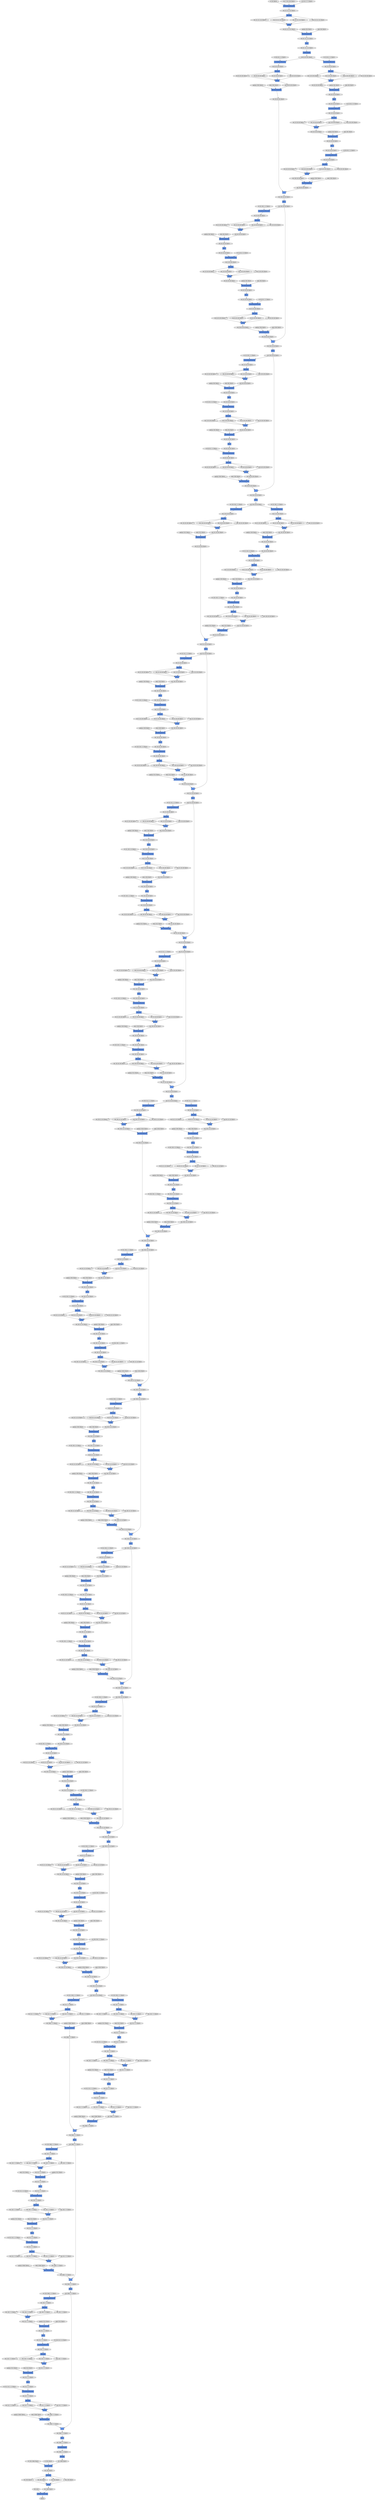 digraph graphname{rankdir=TB;47871764103248 [label="(64, 64, 14, 14), float32",shape="octagon",fillcolor="#E0E0E0",style="filled"];47871763972176 [label="(64, 64, 14, 14), float32",shape="octagon",fillcolor="#E0E0E0",style="filled"];47870608900176 [label="gamma: (128), float32",shape="octagon",fillcolor="#E0E0E0",style="filled"];47871756992592 [label="(64, 64, 56, 56), float32",shape="octagon",fillcolor="#E0E0E0",style="filled"];47871763841168 [label="(64, 512, 28, 28), float32",shape="octagon",fillcolor="#E0E0E0",style="filled"];47871756992656 [label="_ + _",shape="record",fillcolor="#6495ED",style="filled"];47871764103376 [label="Concat",shape="record",fillcolor="#6495ED",style="filled"];47871756992720 [label="(64, 64, 56, 56), float32",shape="octagon",fillcolor="#E0E0E0",style="filled"];47871764136208 [label="(64, 1024, 14, 14), float32",shape="octagon",fillcolor="#E0E0E0",style="filled"];47871763841296 [label="(64, 32, 28, 28), float32",shape="octagon",fillcolor="#E0E0E0",style="filled"];47871764136272 [label="(64, 256, 14, 14), float32",shape="octagon",fillcolor="#E0E0E0",style="filled"];47871756992848 [label="(64, 16, 56, 56), float32",shape="octagon",fillcolor="#E0E0E0",style="filled"];47871763841424 [label="(64, 512, 28, 28), float32",shape="octagon",fillcolor="#E0E0E0",style="filled"];47871764103632 [label="AllGather",shape="record",fillcolor="#6495ED",style="filled"];47871756992976 [label="AllGather",shape="record",fillcolor="#6495ED",style="filled"];47871764103696 [label="(64, 64, 14, 14), float32",shape="octagon",fillcolor="#E0E0E0",style="filled"];47871763972624 [label="(64, 64, 14, 14), float32",shape="octagon",fillcolor="#E0E0E0",style="filled"];47870608900624 [label="beta: (128), float32",shape="octagon",fillcolor="#E0E0E0",style="filled"];47871756993040 [label="(64, 16, 56, 56), float32",shape="octagon",fillcolor="#E0E0E0",style="filled"];47871764103760 [label="(64, 256, 14, 14), float32",shape="octagon",fillcolor="#E0E0E0",style="filled"];47871763972688 [label="(64, 256, 14, 14), float32",shape="octagon",fillcolor="#E0E0E0",style="filled"];47871763841616 [label="(64, 32, 28, 28), float32",shape="octagon",fillcolor="#E0E0E0",style="filled"];47871756993104 [label="(64, 16, 56, 56), float32",shape="octagon",fillcolor="#E0E0E0",style="filled"];47871764136592 [label="(64, 256, 14, 14), float32",shape="octagon",fillcolor="#E0E0E0",style="filled"];47871763972752 [label="(64, 1024, 14, 14), float32",shape="octagon",fillcolor="#E0E0E0",style="filled"];47871763841680 [label="(64, 32, 28, 28), float32",shape="octagon",fillcolor="#E0E0E0",style="filled"];47871756993168 [label="(64, 16, 56, 56), float32",shape="octagon",fillcolor="#E0E0E0",style="filled"];47871763841744 [label="(64, 32, 28, 28), float32",shape="octagon",fillcolor="#E0E0E0",style="filled"];47871756993232 [label="AllGather",shape="record",fillcolor="#6495ED",style="filled"];47871764136720 [label="(64, 256, 14, 14), float32",shape="octagon",fillcolor="#E0E0E0",style="filled"];47871763841808 [label="Concat",shape="record",fillcolor="#6495ED",style="filled"];47871764136784 [label="(64, 1024, 14, 14), float32",shape="octagon",fillcolor="#E0E0E0",style="filled"];47871764104016 [label="(64, 256, 14, 14), float32",shape="octagon",fillcolor="#E0E0E0",style="filled"];47871763972944 [label="(64, 256, 14, 14), float32",shape="octagon",fillcolor="#E0E0E0",style="filled"];47871756534672 [label="ReLU",shape="record",fillcolor="#6495ED",style="filled"];47871763973072 [label="_ + _",shape="record",fillcolor="#6495ED",style="filled"];47870608901072 [label="W: (32, 128, 3, 3), float32",shape="octagon",fillcolor="#E0E0E0",style="filled"];47871756993488 [label="Concat",shape="record",fillcolor="#6495ED",style="filled"];47871763842064 [label="AllGather",shape="record",fillcolor="#6495ED",style="filled"];47871764137040 [label="(64, 1024, 14, 14), float32",shape="octagon",fillcolor="#E0E0E0",style="filled"];47871764104272 [label="(64, 256, 14, 14), float32",shape="octagon",fillcolor="#E0E0E0",style="filled"];47871763973200 [label="(64, 256, 14, 14), float32",shape="octagon",fillcolor="#E0E0E0",style="filled"];47871763842192 [label="AllGather",shape="record",fillcolor="#6495ED",style="filled"];47871756993680 [label="(64, 16, 56, 56), float32",shape="octagon",fillcolor="#E0E0E0",style="filled"];47871763973328 [label="AllGather",shape="record",fillcolor="#6495ED",style="filled"];47870608901328 [label="gamma: (128), float32",shape="octagon",fillcolor="#E0E0E0",style="filled"];47871763842256 [label="(64, 32, 28, 28), float32",shape="octagon",fillcolor="#E0E0E0",style="filled"];47871756993744 [label="(64, 64, 56, 56), float32",shape="octagon",fillcolor="#E0E0E0",style="filled"];47871763842320 [label="(64, 128, 28, 28), float32",shape="octagon",fillcolor="#E0E0E0",style="filled"];47871756993808 [label="(64, 64, 56, 56), float32",shape="octagon",fillcolor="#E0E0E0",style="filled"];47871763842384 [label="(64, 128, 28, 28), float32",shape="octagon",fillcolor="#E0E0E0",style="filled"];47871763973520 [label="BatchNormalization",shape="record",fillcolor="#6495ED",style="filled"];47871756993936 [label="(64, 256, 56, 56), float32",shape="octagon",fillcolor="#E0E0E0",style="filled"];47871763973584 [label="(64, 256, 14, 14), float32",shape="octagon",fillcolor="#E0E0E0",style="filled"];47871763842512 [label="Convolution2DFunction",shape="record",fillcolor="#6495ED",style="filled"];47871756994000 [label="(64, 64, 56, 56), float32",shape="octagon",fillcolor="#E0E0E0",style="filled"];47871764104720 [label="(64, 64, 14, 14), float32",shape="octagon",fillcolor="#E0E0E0",style="filled"];47871756994064 [label="(64, 64, 56, 56), float32",shape="octagon",fillcolor="#E0E0E0",style="filled"];47871764137552 [label="AveragePooling2D",shape="record",fillcolor="#6495ED",style="filled"];47871763842640 [label="(64, 128, 28, 28), float32",shape="octagon",fillcolor="#E0E0E0",style="filled"];47871764137616 [label="(64, 1024, 14, 14), float32",shape="octagon",fillcolor="#E0E0E0",style="filled"];47870608901776 [label="beta: (128), float32",shape="octagon",fillcolor="#E0E0E0",style="filled"];47871756994192 [label="(64, 64, 56, 56), float32",shape="octagon",fillcolor="#E0E0E0",style="filled"];47871764137744 [label="(64, 128, 7, 7), float32",shape="octagon",fillcolor="#E0E0E0",style="filled"];47871763973904 [label="(64, 256, 14, 14), float32",shape="octagon",fillcolor="#E0E0E0",style="filled"];47871764105040 [label="(64, 64, 14, 14), float32",shape="octagon",fillcolor="#E0E0E0",style="filled"];47871763842896 [label="(64, 32, 28, 28), float32",shape="octagon",fillcolor="#E0E0E0",style="filled"];47871756994384 [label="BatchNormalization",shape="record",fillcolor="#6495ED",style="filled"];47871756994448 [label="(64, 64, 56, 56), float32",shape="octagon",fillcolor="#E0E0E0",style="filled"];47871756994512 [label="ReLU",shape="record",fillcolor="#6495ED",style="filled"];47871763974160 [label="ReLU",shape="record",fillcolor="#6495ED",style="filled"];47871756994576 [label="Concat",shape="record",fillcolor="#6495ED",style="filled"];47871764105296 [label="ReLU",shape="record",fillcolor="#6495ED",style="filled"];47871763974224 [label="(64, 256, 14, 14), float32",shape="octagon",fillcolor="#E0E0E0",style="filled"];47870608902224 [label="W: (128, 128, 1, 1), float32",shape="octagon",fillcolor="#E0E0E0",style="filled"];47871764105360 [label="(64, 64, 14, 14), float32",shape="octagon",fillcolor="#E0E0E0",style="filled"];47871763974288 [label="ReLU",shape="record",fillcolor="#6495ED",style="filled"];47871763843216 [label="(64, 32, 28, 28), float32",shape="octagon",fillcolor="#E0E0E0",style="filled"];47871764105424 [label="Concat",shape="record",fillcolor="#6495ED",style="filled"];47871763974352 [label="Concat",shape="record",fillcolor="#6495ED",style="filled"];47871756994768 [label="(64, 64, 56, 56), float32",shape="octagon",fillcolor="#E0E0E0",style="filled"];47871756994832 [label="(64, 256, 56, 56), float32",shape="octagon",fillcolor="#E0E0E0",style="filled"];47870608902480 [label="gamma: (512), float32",shape="octagon",fillcolor="#E0E0E0",style="filled"];47871756994896 [label="BatchNormalization",shape="record",fillcolor="#6495ED",style="filled"];47871764138384 [label="ReLU",shape="record",fillcolor="#6495ED",style="filled"];47871763974544 [label="(64, 256, 14, 14), float32",shape="octagon",fillcolor="#E0E0E0",style="filled"];47871763843472 [label="AllGather",shape="record",fillcolor="#6495ED",style="filled"];47871756994960 [label="(64, 64, 56, 56), float32",shape="octagon",fillcolor="#E0E0E0",style="filled"];47871764138448 [label="(64, 128, 7, 7), float32",shape="octagon",fillcolor="#E0E0E0",style="filled"];47871764105680 [label="(64, 64, 14, 14), float32",shape="octagon",fillcolor="#E0E0E0",style="filled"];47871763974608 [label="(64, 1024, 14, 14), float32",shape="octagon",fillcolor="#E0E0E0",style="filled"];47871763843536 [label="(64, 32, 28, 28), float32",shape="octagon",fillcolor="#E0E0E0",style="filled"];47871764138512 [label="Convolution2DFunction",shape="record",fillcolor="#6495ED",style="filled"];47871764105744 [label="(64, 256, 14, 14), float32",shape="octagon",fillcolor="#E0E0E0",style="filled"];47871763974672 [label="BatchNormalization",shape="record",fillcolor="#6495ED",style="filled"];47871763843600 [label="Concat",shape="record",fillcolor="#6495ED",style="filled"];47871764105808 [label="BatchNormalization",shape="record",fillcolor="#6495ED",style="filled"];47871763974736 [label="(64, 256, 14, 14), float32",shape="octagon",fillcolor="#E0E0E0",style="filled"];47871756995088 [label="(64, 256, 56, 56), float32",shape="octagon",fillcolor="#E0E0E0",style="filled"];47871764138640 [label="BatchNormalization",shape="record",fillcolor="#6495ED",style="filled"];47871764105872 [label="(64, 64, 14, 14), float32",shape="octagon",fillcolor="#E0E0E0",style="filled"];47871756995216 [label="Convolution2DFunction",shape="record",fillcolor="#6495ED",style="filled"];47871764105936 [label="ReLU",shape="record",fillcolor="#6495ED",style="filled"];47871763974864 [label="Convolution2DFunction",shape="record",fillcolor="#6495ED",style="filled"];47871763843792 [label="Convolution2DFunction",shape="record",fillcolor="#6495ED",style="filled"];47871764138768 [label="(64, 128, 7, 7), float32",shape="octagon",fillcolor="#E0E0E0",style="filled"];47871764106000 [label="Convolution2DFunction",shape="record",fillcolor="#6495ED",style="filled"];47870608902928 [label="beta: (512), float32",shape="octagon",fillcolor="#E0E0E0",style="filled"];47871763843856 [label="(64, 32, 28, 28), float32",shape="octagon",fillcolor="#E0E0E0",style="filled"];47871763843920 [label="(64, 128, 28, 28), float32",shape="octagon",fillcolor="#E0E0E0",style="filled"];47871756995408 [label="Convolution2DFunction",shape="record",fillcolor="#6495ED",style="filled"];47871756995344 [label="(64, 16, 56, 56), float32",shape="octagon",fillcolor="#E0E0E0",style="filled"];47871764138896 [label="Concat",shape="record",fillcolor="#6495ED",style="filled"];47871763975056 [label="(64, 1024, 14, 14), float32",shape="octagon",fillcolor="#E0E0E0",style="filled"];47871763843984 [label="BatchNormalization",shape="record",fillcolor="#6495ED",style="filled"];47871756995472 [label="(64, 256, 56, 56), float32",shape="octagon",fillcolor="#E0E0E0",style="filled"];47871764138960 [label="(64, 128, 7, 7), float32",shape="octagon",fillcolor="#E0E0E0",style="filled"];47871764106192 [label="(64, 256, 14, 14), float32",shape="octagon",fillcolor="#E0E0E0",style="filled"];47871763844048 [label="(64, 32, 28, 28), float32",shape="octagon",fillcolor="#E0E0E0",style="filled"];47871756995536 [label="Convolution2DFunction",shape="record",fillcolor="#6495ED",style="filled"];47871764139024 [label="(64, 128, 7, 7), float32",shape="octagon",fillcolor="#E0E0E0",style="filled"];47871763844112 [label="ReLU",shape="record",fillcolor="#6495ED",style="filled"];47871756995600 [label="(64, 16, 56, 56), float32",shape="octagon",fillcolor="#E0E0E0",style="filled"];47871764139088 [label="Convolution2DFunction",shape="record",fillcolor="#6495ED",style="filled"];47871764106320 [label="_ + _",shape="record",fillcolor="#6495ED",style="filled"];47871763844176 [label="Convolution2DFunction",shape="record",fillcolor="#6495ED",style="filled"];47871756995664 [label="Concat",shape="record",fillcolor="#6495ED",style="filled"];47871756995728 [label="ReLU",shape="record",fillcolor="#6495ED",style="filled"];47871764106448 [label="(64, 256, 14, 14), float32",shape="octagon",fillcolor="#E0E0E0",style="filled"];47871756995792 [label="(64, 16, 56, 56), float32",shape="octagon",fillcolor="#E0E0E0",style="filled"];47871764139280 [label="AllGather",shape="record",fillcolor="#6495ED",style="filled"];47871763844368 [label="(64, 128, 28, 28), float32",shape="octagon",fillcolor="#E0E0E0",style="filled"];47871756995856 [label="AllGather",shape="record",fillcolor="#6495ED",style="filled"];47871764139344 [label="(64, 512, 7, 7), float32",shape="octagon",fillcolor="#E0E0E0",style="filled"];47871764106576 [label="AllGather",shape="record",fillcolor="#6495ED",style="filled"];47871756995920 [label="Convolution2DFunction",shape="record",fillcolor="#6495ED",style="filled"];47871763844496 [label="_ + _",shape="record",fillcolor="#6495ED",style="filled"];47871763975632 [label="(64, 1024, 14, 14), float32",shape="octagon",fillcolor="#E0E0E0",style="filled"];47870608903632 [label="W: (64, 512, 1, 1), float32",shape="octagon",fillcolor="#E0E0E0",style="filled"];47871764106768 [label="BatchNormalization",shape="record",fillcolor="#6495ED",style="filled"];47871763844624 [label="(64, 128, 28, 28), float32",shape="octagon",fillcolor="#E0E0E0",style="filled"];47871756996112 [label="(64, 16, 56, 56), float32",shape="octagon",fillcolor="#E0E0E0",style="filled"];47871764139600 [label="(64, 512, 7, 7), float32",shape="octagon",fillcolor="#E0E0E0",style="filled"];47871764106832 [label="(64, 256, 14, 14), float32",shape="octagon",fillcolor="#E0E0E0",style="filled"];47871763975760 [label="Convolution2DFunction",shape="record",fillcolor="#6495ED",style="filled"];47871756996176 [label="(64, 64, 56, 56), float32",shape="octagon",fillcolor="#E0E0E0",style="filled"];47871763844752 [label="BatchNormalization",shape="record",fillcolor="#6495ED",style="filled"];47871756996240 [label="BatchNormalization",shape="record",fillcolor="#6495ED",style="filled"];47871763975888 [label="(64, 64, 14, 14), float32",shape="octagon",fillcolor="#E0E0E0",style="filled"];47870608903888 [label="gamma: (256), float32",shape="octagon",fillcolor="#E0E0E0",style="filled"];47871756996304 [label="(64, 16, 56, 56), float32",shape="octagon",fillcolor="#E0E0E0",style="filled"];47871756996368 [label="ReLU",shape="record",fillcolor="#6495ED",style="filled"];47871764139856 [label="(64, 512, 7, 7), float32",shape="octagon",fillcolor="#E0E0E0",style="filled"];47871764107088 [label="ReLU",shape="record",fillcolor="#6495ED",style="filled"];47871763844944 [label="ReLU",shape="record",fillcolor="#6495ED",style="filled"];47871756996432 [label="(64, 64, 56, 56), float32",shape="octagon",fillcolor="#E0E0E0",style="filled"];47871764107152 [label="(64, 256, 14, 14), float32",shape="octagon",fillcolor="#E0E0E0",style="filled"];47871763845008 [label="(64, 128, 28, 28), float32",shape="octagon",fillcolor="#E0E0E0",style="filled"];47871764107216 [label="Concat",shape="record",fillcolor="#6495ED",style="filled"];47871763976144 [label="AllGather",shape="record",fillcolor="#6495ED",style="filled"];47871764238416 [label="(64, 2048, 7, 7), float32",shape="octagon",fillcolor="#E0E0E0",style="filled"];47871764238992 [label="(64, 2048, 7, 7), float32",shape="octagon",fillcolor="#E0E0E0",style="filled"];47871706370704 [label="MaxPoolingND",shape="record",fillcolor="#6495ED",style="filled"];47871764239248 [label="(64, 128, 7, 7), float32",shape="octagon",fillcolor="#E0E0E0",style="filled"];47871764239632 [label="(64, 128, 7, 7), float32",shape="octagon",fillcolor="#E0E0E0",style="filled"];47871756834128 [label="AllGather",shape="record",fillcolor="#6495ED",style="filled"];47871756834192 [label="(64, 64, 56, 56), float32",shape="octagon",fillcolor="#E0E0E0",style="filled"];47871764239824 [label="(64, 128, 7, 7), float32",shape="octagon",fillcolor="#E0E0E0",style="filled"];47871757057936 [label="(64, 128, 28, 28), float32",shape="octagon",fillcolor="#E0E0E0",style="filled"];47871756834256 [label="Concat",shape="record",fillcolor="#6495ED",style="filled"];47871764239888 [label="(64, 128, 7, 7), float32",shape="octagon",fillcolor="#E0E0E0",style="filled"];47871756834320 [label="(64, 64, 56, 56), float32",shape="octagon",fillcolor="#E0E0E0",style="filled"];47871764239952 [label="Concat",shape="record",fillcolor="#6495ED",style="filled"];47871756834512 [label="ReLU",shape="record",fillcolor="#6495ED",style="filled"];47871757058000 [label="_ + _",shape="record",fillcolor="#6495ED",style="filled"];47871764240208 [label="AllGather",shape="record",fillcolor="#6495ED",style="filled"];47871756834640 [label="(64, 16, 56, 56), float32",shape="octagon",fillcolor="#E0E0E0",style="filled"];47871764240336 [label="ReLU",shape="record",fillcolor="#6495ED",style="filled"];47871764240400 [label="(64, 128, 7, 7), float32",shape="octagon",fillcolor="#E0E0E0",style="filled"];47871764240464 [label="(64, 512, 7, 7), float32",shape="octagon",fillcolor="#E0E0E0",style="filled"];47871756834896 [label="(64, 64, 56, 56), float32",shape="octagon",fillcolor="#E0E0E0",style="filled"];47871764240528 [label="Convolution2DFunction",shape="record",fillcolor="#6495ED",style="filled"];47871756835088 [label="(64, 16, 56, 56), float32",shape="octagon",fillcolor="#E0E0E0",style="filled"];47871764240720 [label="(64, 512, 7, 7), float32",shape="octagon",fillcolor="#E0E0E0",style="filled"];47871756835152 [label="Concat",shape="record",fillcolor="#6495ED",style="filled"];47871756835216 [label="ReLU",shape="record",fillcolor="#6495ED",style="filled"];47871756835280 [label="(64, 16, 56, 56), float32",shape="octagon",fillcolor="#E0E0E0",style="filled"];47871756835344 [label="(64, 64, 56, 56), float32",shape="octagon",fillcolor="#E0E0E0",style="filled"];47871764240976 [label="(64, 512, 7, 7), float32",shape="octagon",fillcolor="#E0E0E0",style="filled"];47871756835408 [label="(64, 64, 56, 56), float32",shape="octagon",fillcolor="#E0E0E0",style="filled"];47871756835472 [label="BatchNormalization",shape="record",fillcolor="#6495ED",style="filled"];47871756835536 [label="(64, 256, 56, 56), float32",shape="octagon",fillcolor="#E0E0E0",style="filled"];47871756835600 [label="AllGather",shape="record",fillcolor="#6495ED",style="filled"];47871756835728 [label="Convolution2DFunction",shape="record",fillcolor="#6495ED",style="filled"];47871756835792 [label="(64, 256, 56, 56), float32",shape="octagon",fillcolor="#E0E0E0",style="filled"];47871764241424 [label="(64, 128, 7, 7), float32",shape="octagon",fillcolor="#E0E0E0",style="filled"];47871756835856 [label="(64, 16, 56, 56), float32",shape="octagon",fillcolor="#E0E0E0",style="filled"];47871756835920 [label="AllGather",shape="record",fillcolor="#6495ED",style="filled"];47871756835984 [label="(64, 64, 56, 56), float32",shape="octagon",fillcolor="#E0E0E0",style="filled"];47871764241616 [label="Convolution2DFunction",shape="record",fillcolor="#6495ED",style="filled"];47871756836112 [label="(64, 64, 56, 56), float32",shape="octagon",fillcolor="#E0E0E0",style="filled"];47871764241744 [label="(64, 128, 7, 7), float32",shape="octagon",fillcolor="#E0E0E0",style="filled"];47871764241808 [label="Concat",shape="record",fillcolor="#6495ED",style="filled"];47871756836240 [label="Concat",shape="record",fillcolor="#6495ED",style="filled"];47871756836304 [label="(64, 64, 56, 56), float32",shape="octagon",fillcolor="#E0E0E0",style="filled"];47871756836368 [label="(64, 64, 56, 56), float32",shape="octagon",fillcolor="#E0E0E0",style="filled"];47871764242000 [label="BatchNormalization",shape="record",fillcolor="#6495ED",style="filled"];47871756836432 [label="(64, 64, 56, 56), float32",shape="octagon",fillcolor="#E0E0E0",style="filled"];47871764242064 [label="(64, 128, 7, 7), float32",shape="octagon",fillcolor="#E0E0E0",style="filled"];47871756836496 [label="BatchNormalization",shape="record",fillcolor="#6495ED",style="filled"];47871764242128 [label="ReLU",shape="record",fillcolor="#6495ED",style="filled"];47871756836560 [label="Convolution2DFunction",shape="record",fillcolor="#6495ED",style="filled"];47871764242192 [label="(64, 128, 7, 7), float32",shape="octagon",fillcolor="#E0E0E0",style="filled"];47871756836624 [label="(64, 16, 56, 56), float32",shape="octagon",fillcolor="#E0E0E0",style="filled"];47871764242256 [label="_ + _",shape="record",fillcolor="#6495ED",style="filled"];47871756836688 [label="(64, 64, 56, 56), float32",shape="octagon",fillcolor="#E0E0E0",style="filled"];47871764242320 [label="(64, 128, 7, 7), float32",shape="octagon",fillcolor="#E0E0E0",style="filled"];47871764242384 [label="AllGather",shape="record",fillcolor="#6495ED",style="filled"];47871756836816 [label="(64, 64, 56, 56), float32",shape="octagon",fillcolor="#E0E0E0",style="filled"];47871729016784 [label="AllGather",shape="record",fillcolor="#6495ED",style="filled"];47871763947664 [label="(64, 1024, 14, 14), float32",shape="octagon",fillcolor="#E0E0E0",style="filled"];47870608941264 [label="beta: (256), float32",shape="octagon",fillcolor="#E0E0E0",style="filled"];47870608875728 [label="W: (32, 512, 1, 1), float32",shape="octagon",fillcolor="#E0E0E0",style="filled"];47870609269008 [label="gamma: (512), float32",shape="octagon",fillcolor="#E0E0E0",style="filled"];47870608974096 [label="W: (64, 1024, 1, 1), float32",shape="octagon",fillcolor="#E0E0E0",style="filled"];47871764013456 [label="(64, 256, 14, 14), float32",shape="octagon",fillcolor="#E0E0E0",style="filled"];47871763947920 [label="(64, 1024, 14, 14), float32",shape="octagon",fillcolor="#E0E0E0",style="filled"];47871763882384 [label="(64, 32, 28, 28), float32",shape="octagon",fillcolor="#E0E0E0",style="filled"];47871764046288 [label="(64, 64, 14, 14), float32",shape="octagon",fillcolor="#E0E0E0",style="filled"];47870608875984 [label="gamma: (128), float32",shape="octagon",fillcolor="#E0E0E0",style="filled"];47870608974352 [label="gamma: (256), float32",shape="octagon",fillcolor="#E0E0E0",style="filled"];47871764013648 [label="(64, 256, 14, 14), float32",shape="octagon",fillcolor="#E0E0E0",style="filled"];47871763948112 [label="(64, 1024, 14, 14), float32",shape="octagon",fillcolor="#E0E0E0",style="filled"];47871764013712 [label="(64, 256, 14, 14), float32",shape="octagon",fillcolor="#E0E0E0",style="filled"];47870608941712 [label="W: (64, 256, 3, 3), float32",shape="octagon",fillcolor="#E0E0E0",style="filled"];47870609269456 [label="beta: (512), float32",shape="octagon",fillcolor="#E0E0E0",style="filled"];47871764013840 [label="(64, 1024, 14, 14), float32",shape="octagon",fillcolor="#E0E0E0",style="filled"];47871763882768 [label="(64, 32, 28, 28), float32",shape="octagon",fillcolor="#E0E0E0",style="filled"];47871764046672 [label="(64, 64, 14, 14), float32",shape="octagon",fillcolor="#E0E0E0",style="filled"];47871764013968 [label="Concat",shape="record",fillcolor="#6495ED",style="filled"];47870608941968 [label="gamma: (256), float32",shape="octagon",fillcolor="#E0E0E0",style="filled"];47870608876432 [label="beta: (128), float32",shape="octagon",fillcolor="#E0E0E0",style="filled"];47870608974800 [label="beta: (256), float32",shape="octagon",fillcolor="#E0E0E0",style="filled"];47871763882960 [label="(64, 32, 28, 28), float32",shape="octagon",fillcolor="#E0E0E0",style="filled"];47871764046864 [label="(64, 64, 14, 14), float32",shape="octagon",fillcolor="#E0E0E0",style="filled"];47871763948560 [label="(64, 1024, 14, 14), float32",shape="octagon",fillcolor="#E0E0E0",style="filled"];47871763883024 [label="(64, 32, 28, 28), float32",shape="octagon",fillcolor="#E0E0E0",style="filled"];47871764014160 [label="Convolution2DFunction",shape="record",fillcolor="#6495ED",style="filled"];47871764046928 [label="(64, 64, 14, 14), float32",shape="octagon",fillcolor="#E0E0E0",style="filled"];47871763883088 [label="BatchNormalization",shape="record",fillcolor="#6495ED",style="filled"];47870609269904 [label="W: (512, 512, 1, 1), float32",shape="octagon",fillcolor="#E0E0E0",style="filled"];47871764046992 [label="BatchNormalization",shape="record",fillcolor="#6495ED",style="filled"];47871764014224 [label="(64, 256, 14, 14), float32",shape="octagon",fillcolor="#E0E0E0",style="filled"];47871763948688 [label="(64, 64, 14, 14), float32",shape="octagon",fillcolor="#E0E0E0",style="filled"];47871764014288 [label="(64, 1024, 14, 14), float32",shape="octagon",fillcolor="#E0E0E0",style="filled"];47871763883280 [label="AllGather",shape="record",fillcolor="#6495ED",style="filled"];47871764047184 [label="AllGather",shape="record",fillcolor="#6495ED",style="filled"];47870608942416 [label="beta: (256), float32",shape="octagon",fillcolor="#E0E0E0",style="filled"];47871763883344 [label="Concat",shape="record",fillcolor="#6495ED",style="filled"];47870608876880 [label="W: (32, 128, 3, 3), float32",shape="octagon",fillcolor="#E0E0E0",style="filled"];47870609270160 [label="gamma: (2048), float32",shape="octagon",fillcolor="#E0E0E0",style="filled"];47871764047248 [label="Concat",shape="record",fillcolor="#6495ED",style="filled"];47870608975248 [label="W: (64, 256, 3, 3), float32",shape="octagon",fillcolor="#E0E0E0",style="filled"];47871764014544 [label="(64, 1024, 14, 14), float32",shape="octagon",fillcolor="#E0E0E0",style="filled"];47871763883536 [label="(64, 32, 28, 28), float32",shape="octagon",fillcolor="#E0E0E0",style="filled"];47871764047440 [label="(64, 64, 14, 14), float32",shape="octagon",fillcolor="#E0E0E0",style="filled"];47871763949136 [label="(64, 64, 14, 14), float32",shape="octagon",fillcolor="#E0E0E0",style="filled"];47871763883600 [label="(64, 128, 28, 28), float32",shape="octagon",fillcolor="#E0E0E0",style="filled"];47870608877136 [label="gamma: (128), float32",shape="octagon",fillcolor="#E0E0E0",style="filled"];47871764047504 [label="(64, 256, 14, 14), float32",shape="octagon",fillcolor="#E0E0E0",style="filled"];47870608975504 [label="gamma: (256), float32",shape="octagon",fillcolor="#E0E0E0",style="filled"];47871763883664 [label="(64, 512, 28, 28), float32",shape="octagon",fillcolor="#E0E0E0",style="filled"];47871764047568 [label="(64, 1024, 14, 14), float32",shape="octagon",fillcolor="#E0E0E0",style="filled"];47871763949328 [label="(64, 64, 14, 14), float32",shape="octagon",fillcolor="#E0E0E0",style="filled"];47870608942864 [label="W: (256, 256, 1, 1), float32",shape="octagon",fillcolor="#E0E0E0",style="filled"];47870609270608 [label="beta: (2048), float32",shape="octagon",fillcolor="#E0E0E0",style="filled"];47871763949392 [label="(64, 64, 14, 14), float32",shape="octagon",fillcolor="#E0E0E0",style="filled"];47871763883856 [label="(64, 128, 28, 28), float32",shape="octagon",fillcolor="#E0E0E0",style="filled"];47871764047760 [label="(64, 256, 14, 14), float32",shape="octagon",fillcolor="#E0E0E0",style="filled"];47871763949456 [label="BatchNormalization",shape="record",fillcolor="#6495ED",style="filled"];47871763883984 [label="_ + _",shape="record",fillcolor="#6495ED",style="filled"];47871764047888 [label="_ + _",shape="record",fillcolor="#6495ED",style="filled"];47871764015120 [label="(64, 1024, 14, 14), float32",shape="octagon",fillcolor="#E0E0E0",style="filled"];47870608943120 [label="gamma: (1024), float32",shape="octagon",fillcolor="#E0E0E0",style="filled"];47870608877584 [label="beta: (128), float32",shape="octagon",fillcolor="#E0E0E0",style="filled"];47870608975952 [label="beta: (256), float32",shape="octagon",fillcolor="#E0E0E0",style="filled"];47871763884112 [label="(64, 128, 28, 28), float32",shape="octagon",fillcolor="#E0E0E0",style="filled"];47871764048016 [label="(64, 256, 14, 14), float32",shape="octagon",fillcolor="#E0E0E0",style="filled"];47871763949712 [label="AllGather",shape="record",fillcolor="#6495ED",style="filled"];47871763949776 [label="Concat",shape="record",fillcolor="#6495ED",style="filled"];47871763884240 [label="Concat",shape="record",fillcolor="#6495ED",style="filled"];47871764048144 [label="AllGather",shape="record",fillcolor="#6495ED",style="filled"];47871764015376 [label="(64, 64, 14, 14), float32",shape="octagon",fillcolor="#E0E0E0",style="filled"];47871763949840 [label="Concat",shape="record",fillcolor="#6495ED",style="filled"];47871763949904 [label="(64, 64, 14, 14), float32",shape="octagon",fillcolor="#E0E0E0",style="filled"];47871763949968 [label="(64, 256, 14, 14), float32",shape="octagon",fillcolor="#E0E0E0",style="filled"];47871763950032 [label="Convolution2DFunction",shape="record",fillcolor="#6495ED",style="filled"];47870608943568 [label="beta: (1024), float32",shape="octagon",fillcolor="#E0E0E0",style="filled"];47871763884496 [label="(64, 128, 28, 28), float32",shape="octagon",fillcolor="#E0E0E0",style="filled"];47870608878032 [label="W: (128, 128, 1, 1), float32",shape="octagon",fillcolor="#E0E0E0",style="filled"];47870609271312 [label="W: (250, 2048), float32",shape="octagon",fillcolor="#E0E0E0",style="filled"];47871764048400 [label="(64, 256, 14, 14), float32",shape="octagon",fillcolor="#E0E0E0",style="filled"];47870608976400 [label="W: (256, 256, 1, 1), float32",shape="octagon",fillcolor="#E0E0E0",style="filled"];47871764015696 [label="(64, 64, 14, 14), float32",shape="octagon",fillcolor="#E0E0E0",style="filled"];47871764015760 [label="Concat",shape="record",fillcolor="#6495ED",style="filled"];47871763950224 [label="(64, 256, 14, 14), float32",shape="octagon",fillcolor="#E0E0E0",style="filled"];47870608878288 [label="gamma: (512), float32",shape="octagon",fillcolor="#E0E0E0",style="filled"];47870608976656 [label="gamma: (1024), float32",shape="octagon",fillcolor="#E0E0E0",style="filled"];47871763884816 [label="(64, 128, 28, 28), float32",shape="octagon",fillcolor="#E0E0E0",style="filled"];47871764048720 [label="(64, 256, 14, 14), float32",shape="octagon",fillcolor="#E0E0E0",style="filled"];47871764015952 [label="ReLU",shape="record",fillcolor="#6495ED",style="filled"];47870018431824 [label="Concat",shape="record",fillcolor="#6495ED",style="filled"];47870609271696 [label="b: (250), float32",shape="octagon",fillcolor="#E0E0E0",style="filled"];47871764016016 [label="(64, 64, 14, 14), float32",shape="octagon",fillcolor="#E0E0E0",style="filled"];47871763950480 [label="(64, 256, 14, 14), float32",shape="octagon",fillcolor="#E0E0E0",style="filled"];47870608944016 [label="W: (256, 512, 1, 1), float32",shape="octagon",fillcolor="#E0E0E0",style="filled"];47871764016080 [label="AllGather",shape="record",fillcolor="#6495ED",style="filled"];47871764048976 [label="ReLU",shape="record",fillcolor="#6495ED",style="filled"];47871763885136 [label="(64, 128, 28, 28), float32",shape="octagon",fillcolor="#E0E0E0",style="filled"];47871764049040 [label="(64, 256, 14, 14), float32",shape="octagon",fillcolor="#E0E0E0",style="filled"];47871764016272 [label="Convolution2DFunction",shape="record",fillcolor="#6495ED",style="filled"];47871763950736 [label="AllGather",shape="record",fillcolor="#6495ED",style="filled"];47870608944272 [label="gamma: (1024), float32",shape="octagon",fillcolor="#E0E0E0",style="filled"];47871764049104 [label="ReLU",shape="record",fillcolor="#6495ED",style="filled"];47871764016336 [label="(64, 64, 14, 14), float32",shape="octagon",fillcolor="#E0E0E0",style="filled"];47870608977104 [label="beta: (1024), float32",shape="octagon",fillcolor="#E0E0E0",style="filled"];47871763885200 [label="ReLU",shape="record",fillcolor="#6495ED",style="filled"];47871764049168 [label="Concat",shape="record",fillcolor="#6495ED",style="filled"];47871764016400 [label="(64, 256, 14, 14), float32",shape="octagon",fillcolor="#E0E0E0",style="filled"];47871763950864 [label="Convolution2DFunction",shape="record",fillcolor="#6495ED",style="filled"];47871764016464 [label="BatchNormalization",shape="record",fillcolor="#6495ED",style="filled"];47871763950928 [label="(64, 64, 14, 14), float32",shape="octagon",fillcolor="#E0E0E0",style="filled"];47871763885392 [label="AllGather",shape="record",fillcolor="#6495ED",style="filled"];47871764049296 [label="BatchNormalization",shape="record",fillcolor="#6495ED",style="filled"];47871764016528 [label="(64, 64, 14, 14), float32",shape="octagon",fillcolor="#E0E0E0",style="filled"];47871763885456 [label="(64, 128, 28, 28), float32",shape="octagon",fillcolor="#E0E0E0",style="filled"];47871764049360 [label="(64, 256, 14, 14), float32",shape="octagon",fillcolor="#E0E0E0",style="filled"];47871764016592 [label="ReLU",shape="record",fillcolor="#6495ED",style="filled"];47871763885520 [label="(64, 512, 28, 28), float32",shape="octagon",fillcolor="#E0E0E0",style="filled"];47871764049424 [label="(64, 1024, 14, 14), float32",shape="octagon",fillcolor="#E0E0E0",style="filled"];47871763885584 [label="BatchNormalization",shape="record",fillcolor="#6495ED",style="filled"];47871764049488 [label="BatchNormalization",shape="record",fillcolor="#6495ED",style="filled"];47870608944720 [label="beta: (1024), float32",shape="octagon",fillcolor="#E0E0E0",style="filled"];47871763885648 [label="(64, 128, 28, 28), float32",shape="octagon",fillcolor="#E0E0E0",style="filled"];47871764049552 [label="(64, 256, 14, 14), float32",shape="octagon",fillcolor="#E0E0E0",style="filled"];47871763951248 [label="BatchNormalization",shape="record",fillcolor="#6495ED",style="filled"];47871763885712 [label="ReLU",shape="record",fillcolor="#6495ED",style="filled"];47870052563088 [label="b: (16), float32",shape="octagon",fillcolor="#E0E0E0",style="filled"];47871764016848 [label="(64, 256, 14, 14), float32",shape="octagon",fillcolor="#E0E0E0",style="filled"];47871763951312 [label="(64, 64, 14, 14), float32",shape="octagon",fillcolor="#E0E0E0",style="filled"];47871764049680 [label="Convolution2DFunction",shape="record",fillcolor="#6495ED",style="filled"];47870608879376 [label="W: (32, 512, 1, 1), float32",shape="octagon",fillcolor="#E0E0E0",style="filled"];47870608977744 [label="W: (64, 1024, 1, 1), float32",shape="octagon",fillcolor="#E0E0E0",style="filled"];47871763951504 [label="(64, 64, 14, 14), float32",shape="octagon",fillcolor="#E0E0E0",style="filled"];47871763885968 [label="(64, 512, 28, 28), float32",shape="octagon",fillcolor="#E0E0E0",style="filled"];47871764049872 [label="(64, 1024, 14, 14), float32",shape="octagon",fillcolor="#E0E0E0",style="filled"];47871764017104 [label="(64, 256, 14, 14), float32",shape="octagon",fillcolor="#E0E0E0",style="filled"];47871763951568 [label="ReLU",shape="record",fillcolor="#6495ED",style="filled"];47871764181072 [label="(64, 512, 7, 7), float32",shape="octagon",fillcolor="#E0E0E0",style="filled"];47870608814160 [label="gamma: (128), float32",shape="octagon",fillcolor="#E0E0E0",style="filled"];47870609010832 [label="gamma: (256), float32",shape="octagon",fillcolor="#E0E0E0",style="filled"];47871763919184 [label="(64, 64, 14, 14), float32",shape="octagon",fillcolor="#E0E0E0",style="filled"];47870608716112 [label="_ + _",shape="record",fillcolor="#6495ED",style="filled"];47870609207696 [label="W: (128, 512, 3, 3), float32",shape="octagon",fillcolor="#E0E0E0",style="filled"];47871763919248 [label="(64, 256, 14, 14), float32",shape="octagon",fillcolor="#E0E0E0",style="filled"];47871764181456 [label="(64, 512, 7, 7), float32",shape="octagon",fillcolor="#E0E0E0",style="filled"];47870608814608 [label="beta: (128), float32",shape="octagon",fillcolor="#E0E0E0",style="filled"];47870609011280 [label="beta: (256), float32",shape="octagon",fillcolor="#E0E0E0",style="filled"];47870608847440 [label="W: (32, 512, 1, 1), float32",shape="octagon",fillcolor="#E0E0E0",style="filled"];47870609207952 [label="gamma: (512), float32",shape="octagon",fillcolor="#E0E0E0",style="filled"];47871764181648 [label="(64, 512, 7, 7), float32",shape="octagon",fillcolor="#E0E0E0",style="filled"];47871763919504 [label="(64, 256, 14, 14), float32",shape="octagon",fillcolor="#E0E0E0",style="filled"];47871764181712 [label="(64, 512, 7, 7), float32",shape="octagon",fillcolor="#E0E0E0",style="filled"];47871763919632 [label="Convolution2DFunction",shape="record",fillcolor="#6495ED",style="filled"];47870608847696 [label="gamma: (128), float32",shape="octagon",fillcolor="#E0E0E0",style="filled"];47870608716624 [label="W: (16, 256, 1, 1), float32",shape="octagon",fillcolor="#E0E0E0",style="filled"];47871763919760 [label="(64, 256, 14, 14), float32",shape="octagon",fillcolor="#E0E0E0",style="filled"];47871764181968 [label="Concat",shape="record",fillcolor="#6495ED",style="filled"];47870608815056 [label="W: (32, 128, 3, 3), float32",shape="octagon",fillcolor="#E0E0E0",style="filled"];47870609011728 [label="W: (64, 256, 3, 3), float32",shape="octagon",fillcolor="#E0E0E0",style="filled"];47871763919888 [label="AllGather",shape="record",fillcolor="#6495ED",style="filled"];47870609208400 [label="beta: (512), float32",shape="octagon",fillcolor="#E0E0E0",style="filled"];47870608716880 [label="gamma: (64), float32",shape="octagon",fillcolor="#E0E0E0",style="filled"];47871764182160 [label="Convolution2DFunction",shape="record",fillcolor="#6495ED",style="filled"];47871764182224 [label="(64, 512, 7, 7), float32",shape="octagon",fillcolor="#E0E0E0",style="filled"];47870608815312 [label="gamma: (128), float32",shape="octagon",fillcolor="#E0E0E0",style="filled"];47871764182288 [label="(64, 2048, 7, 7), float32",shape="octagon",fillcolor="#E0E0E0",style="filled"];47870609011984 [label="gamma: (256), float32",shape="octagon",fillcolor="#E0E0E0",style="filled"];47871763920144 [label="(64, 256, 14, 14), float32",shape="octagon",fillcolor="#E0E0E0",style="filled"];47870608848144 [label="beta: (128), float32",shape="octagon",fillcolor="#E0E0E0",style="filled"];47870608717200 [label="beta: (64), float32",shape="octagon",fillcolor="#E0E0E0",style="filled"];47870609208848 [label="W: (512, 512, 1, 1), float32",shape="octagon",fillcolor="#E0E0E0",style="filled"];47871764182544 [label="(64, 2048, 7, 7), float32",shape="octagon",fillcolor="#E0E0E0",style="filled"];47871763920464 [label="Concat",shape="record",fillcolor="#6495ED",style="filled"];47871763920528 [label="(64, 256, 14, 14), float32",shape="octagon",fillcolor="#E0E0E0",style="filled"];47870608815760 [label="beta: (128), float32",shape="octagon",fillcolor="#E0E0E0",style="filled"];47871764182736 [label="(64, 2048, 7, 7), float32",shape="octagon",fillcolor="#E0E0E0",style="filled"];47870609012432 [label="beta: (256), float32",shape="octagon",fillcolor="#E0E0E0",style="filled"];47870608848592 [label="W: (32, 128, 3, 3), float32",shape="octagon",fillcolor="#E0E0E0",style="filled"];47870609209104 [label="gamma: (2048), float32",shape="octagon",fillcolor="#E0E0E0",style="filled"];47871763920720 [label="(64, 256, 14, 14), float32",shape="octagon",fillcolor="#E0E0E0",style="filled"];47870608717648 [label="W: (16, 64, 3, 3), float32",shape="octagon",fillcolor="#E0E0E0",style="filled"];47871763920784 [label="(64, 256, 14, 14), float32",shape="octagon",fillcolor="#E0E0E0",style="filled"];47871763920848 [label="AllGather",shape="record",fillcolor="#6495ED",style="filled"];47870608848848 [label="gamma: (128), float32",shape="octagon",fillcolor="#E0E0E0",style="filled"];47870608816208 [label="W: (128, 128, 1, 1), float32",shape="octagon",fillcolor="#E0E0E0",style="filled"];47870608717904 [label="gamma: (64), float32",shape="octagon",fillcolor="#E0E0E0",style="filled"];47871764183184 [label="(64, 2048, 7, 7), float32",shape="octagon",fillcolor="#E0E0E0",style="filled"];47870609012880 [label="W: (256, 256, 1, 1), float32",shape="octagon",fillcolor="#E0E0E0",style="filled"];47870609209552 [label="beta: (2048), float32",shape="octagon",fillcolor="#E0E0E0",style="filled"];47871764183312 [label="(64, 128, 7, 7), float32",shape="octagon",fillcolor="#E0E0E0",style="filled"];47871763921168 [label="BatchNormalization",shape="record",fillcolor="#6495ED",style="filled"];47871763921232 [label="ReLU",shape="record",fillcolor="#6495ED",style="filled"];47870608816464 [label="gamma: (512), float32",shape="octagon",fillcolor="#E0E0E0",style="filled"];47870609013136 [label="gamma: (1024), float32",shape="octagon",fillcolor="#E0E0E0",style="filled"];47871763921296 [label="(64, 256, 14, 14), float32",shape="octagon",fillcolor="#E0E0E0",style="filled"];47870608849296 [label="beta: (128), float32",shape="octagon",fillcolor="#E0E0E0",style="filled"];47870608718224 [label="beta: (64), float32",shape="octagon",fillcolor="#E0E0E0",style="filled"];47870609162128 [label="beta: (512), float32",shape="octagon",fillcolor="#E0E0E0",style="filled"];47871763921360 [label="(64, 1024, 14, 14), float32",shape="octagon",fillcolor="#E0E0E0",style="filled"];47871763921424 [label="Convolution2DFunction",shape="record",fillcolor="#6495ED",style="filled"];47871764183696 [label="(64, 128, 7, 7), float32",shape="octagon",fillcolor="#E0E0E0",style="filled"];47871764183760 [label="Concat",shape="record",fillcolor="#6495ED",style="filled"];47871763921616 [label="(64, 1024, 14, 14), float32",shape="octagon",fillcolor="#E0E0E0",style="filled"];47870608816912 [label="beta: (512), float32",shape="octagon",fillcolor="#E0E0E0",style="filled"];47870609210192 [label="W: (128, 2048, 1, 1), float32",shape="octagon",fillcolor="#E0E0E0",style="filled"];47870609013584 [label="beta: (1024), float32",shape="octagon",fillcolor="#E0E0E0",style="filled"];47871763921744 [label="(64, 256, 14, 14), float32",shape="octagon",fillcolor="#E0E0E0",style="filled"];47870608849744 [label="W: (128, 128, 1, 1), float32",shape="octagon",fillcolor="#E0E0E0",style="filled"];47871764183952 [label="ReLU",shape="record",fillcolor="#6495ED",style="filled"];47870608718672 [label="W: (64, 64, 1, 1), float32",shape="octagon",fillcolor="#E0E0E0",style="filled"];47871764184016 [label="(64, 128, 7, 7), float32",shape="octagon",fillcolor="#E0E0E0",style="filled"];47871764184080 [label="AllGather",shape="record",fillcolor="#6495ED",style="filled"];47870609210448 [label="gamma: (512), float32",shape="octagon",fillcolor="#E0E0E0",style="filled"];47870608850000 [label="gamma: (512), float32",shape="octagon",fillcolor="#E0E0E0",style="filled"];47870608718928 [label="gamma: (256), float32",shape="octagon",fillcolor="#E0E0E0",style="filled"];47871764184272 [label="Convolution2DFunction",shape="record",fillcolor="#6495ED",style="filled"];47871763922128 [label="(64, 256, 14, 14), float32",shape="octagon",fillcolor="#E0E0E0",style="filled"];47870608817360 [label="W: (128, 256, 1, 1), float32",shape="octagon",fillcolor="#E0E0E0",style="filled"];47871764184336 [label="(64, 128, 7, 7), float32",shape="octagon",fillcolor="#E0E0E0",style="filled"];47871764184400 [label="(64, 512, 7, 7), float32",shape="octagon",fillcolor="#E0E0E0",style="filled"];47871764184464 [label="BatchNormalization",shape="record",fillcolor="#6495ED",style="filled"];47871764184528 [label="(64, 128, 7, 7), float32",shape="octagon",fillcolor="#E0E0E0",style="filled"];47870609014224 [label="W: (64, 1024, 1, 1), float32",shape="octagon",fillcolor="#E0E0E0",style="filled"];47871763922384 [label="ReLU",shape="record",fillcolor="#6495ED",style="filled"];47870608817616 [label="gamma: (512), float32",shape="octagon",fillcolor="#E0E0E0",style="filled"];47870609210896 [label="beta: (512), float32",shape="octagon",fillcolor="#E0E0E0",style="filled"];47871764184592 [label="ReLU",shape="record",fillcolor="#6495ED",style="filled"];47871763922448 [label="(64, 256, 14, 14), float32",shape="octagon",fillcolor="#E0E0E0",style="filled"];47870608850448 [label="beta: (512), float32",shape="octagon",fillcolor="#E0E0E0",style="filled"];47871763922512 [label="_ + _",shape="record",fillcolor="#6495ED",style="filled"];47870608719376 [label="beta: (256), float32",shape="octagon",fillcolor="#E0E0E0",style="filled"];47871763922576 [label="(64, 256, 14, 14), float32",shape="octagon",fillcolor="#E0E0E0",style="filled"];47870609014480 [label="gamma: (256), float32",shape="octagon",fillcolor="#E0E0E0",style="filled"];47871763922640 [label="Concat",shape="record",fillcolor="#6495ED",style="filled"];47871764184848 [label="(64, 512, 7, 7), float32",shape="octagon",fillcolor="#E0E0E0",style="filled"];47871763922768 [label="(64, 256, 14, 14), float32",shape="octagon",fillcolor="#E0E0E0",style="filled"];47870608818064 [label="beta: (512), float32",shape="octagon",fillcolor="#E0E0E0",style="filled"];47870609211344 [label="W: (128, 512, 3, 3), float32",shape="octagon",fillcolor="#E0E0E0",style="filled"];47871763922896 [label="BatchNormalization",shape="record",fillcolor="#6495ED",style="filled"];47871764217936 [label="(64, 512, 7, 7), float32",shape="octagon",fillcolor="#E0E0E0",style="filled"];47870609113296 [label="gamma: (256), float32",shape="octagon",fillcolor="#E0E0E0",style="filled"];47871764086992 [label="(64, 256, 14, 14), float32",shape="octagon",fillcolor="#E0E0E0",style="filled"];47870609080592 [label="W: (64, 256, 3, 3), float32",shape="octagon",fillcolor="#E0E0E0",style="filled"];47871728861520 [label="(64, 16, 112, 112), float32",shape="octagon",fillcolor="#E0E0E0",style="filled"];47871728861584 [label="Convolution2DFunction",shape="record",fillcolor="#6495ED",style="filled"];47871764087248 [label="(64, 256, 14, 14), float32",shape="octagon",fillcolor="#E0E0E0",style="filled"];47871728861648 [label="BatchNormalization",shape="record",fillcolor="#6495ED",style="filled"];47871764218384 [label="(64, 128, 7, 7), float32",shape="octagon",fillcolor="#E0E0E0",style="filled"];47870609080848 [label="gamma: (256), float32",shape="octagon",fillcolor="#E0E0E0",style="filled"];47870609113744 [label="beta: (256), float32",shape="octagon",fillcolor="#E0E0E0",style="filled"];47871728861840 [label="(64, 64, 112, 112), float32",shape="octagon",fillcolor="#E0E0E0",style="filled"];47871764087504 [label="(64, 256, 14, 14), float32",shape="octagon",fillcolor="#E0E0E0",style="filled"];47871764087632 [label="(64, 1024, 14, 14), float32",shape="octagon",fillcolor="#E0E0E0",style="filled"];47871764218768 [label="(64, 128, 7, 7), float32",shape="octagon",fillcolor="#E0E0E0",style="filled"];47870609081296 [label="beta: (256), float32",shape="octagon",fillcolor="#E0E0E0",style="filled"];47871764087824 [label="AllGather",shape="record",fillcolor="#6495ED",style="filled"];47871728862224 [label="(64, 16, 56, 56), float32",shape="octagon",fillcolor="#E0E0E0",style="filled"];47871764218960 [label="(64, 128, 7, 7), float32",shape="octagon",fillcolor="#E0E0E0",style="filled"];47870609114192 [label="W: (256, 256, 1, 1), float32",shape="octagon",fillcolor="#E0E0E0",style="filled"];47871764087888 [label="(64, 256, 14, 14), float32",shape="octagon",fillcolor="#E0E0E0",style="filled"];47871728862288 [label="(64, 16, 56, 56), float32",shape="octagon",fillcolor="#E0E0E0",style="filled"];47871764219024 [label="(64, 128, 7, 7), float32",shape="octagon",fillcolor="#E0E0E0",style="filled"];47871764219088 [label="BatchNormalization",shape="record",fillcolor="#6495ED",style="filled"];47870609114448 [label="gamma: (1024), float32",shape="octagon",fillcolor="#E0E0E0",style="filled"];47871764219280 [label="AllGather",shape="record",fillcolor="#6495ED",style="filled"];47871764088208 [label="Concat",shape="record",fillcolor="#6495ED",style="filled"];47870609081744 [label="W: (256, 256, 1, 1), float32",shape="octagon",fillcolor="#E0E0E0",style="filled"];47871764219344 [label="Concat",shape="record",fillcolor="#6495ED",style="filled"];47871764088272 [label="(64, 256, 14, 14), float32",shape="octagon",fillcolor="#E0E0E0",style="filled"];47871764219536 [label="(64, 128, 7, 7), float32",shape="octagon",fillcolor="#E0E0E0",style="filled"];47870609082000 [label="gamma: (1024), float32",shape="octagon",fillcolor="#E0E0E0",style="filled"];47871764088464 [label="(64, 256, 14, 14), float32",shape="octagon",fillcolor="#E0E0E0",style="filled"];47871728862864 [label="Concat",shape="record",fillcolor="#6495ED",style="filled"];47871764219600 [label="(64, 512, 7, 7), float32",shape="octagon",fillcolor="#E0E0E0",style="filled"];47871764088528 [label="(64, 256, 14, 14), float32",shape="octagon",fillcolor="#E0E0E0",style="filled"];47871764219664 [label="(64, 2048, 7, 7), float32",shape="octagon",fillcolor="#E0E0E0",style="filled"];47870609114896 [label="beta: (1024), float32",shape="octagon",fillcolor="#E0E0E0",style="filled"];47871764088592 [label="BatchNormalization",shape="record",fillcolor="#6495ED",style="filled"];47871764088656 [label="AllGather",shape="record",fillcolor="#6495ED",style="filled"];47871764219856 [label="(64, 512, 7, 7), float32",shape="octagon",fillcolor="#E0E0E0",style="filled"];47871728863184 [label="ReLU",shape="record",fillcolor="#6495ED",style="filled"];47871764219984 [label="_ + _",shape="record",fillcolor="#6495ED",style="filled"];47870609082448 [label="beta: (1024), float32",shape="octagon",fillcolor="#E0E0E0",style="filled"];47871764088976 [label="Convolution2DFunction",shape="record",fillcolor="#6495ED",style="filled"];47871764220112 [label="(64, 512, 7, 7), float32",shape="octagon",fillcolor="#E0E0E0",style="filled"];47871764089040 [label="(64, 256, 14, 14), float32",shape="octagon",fillcolor="#E0E0E0",style="filled"];47871728863440 [label="ReLU",shape="record",fillcolor="#6495ED",style="filled"];47871764089104 [label="(64, 1024, 14, 14), float32",shape="octagon",fillcolor="#E0E0E0",style="filled"];47871764220240 [label="AllGather",shape="record",fillcolor="#6495ED",style="filled"];47871764089168 [label="Convolution2DFunction",shape="record",fillcolor="#6495ED",style="filled"];47870609115600 [label="W: (128, 1024, 1, 1), float32",shape="octagon",fillcolor="#E0E0E0",style="filled"];47871764089360 [label="(64, 1024, 14, 14), float32",shape="octagon",fillcolor="#E0E0E0",style="filled"];47871764220496 [label="(64, 512, 7, 7), float32",shape="octagon",fillcolor="#E0E0E0",style="filled"];47871728863824 [label="(64, 64, 112, 112), float32",shape="octagon",fillcolor="#E0E0E0",style="filled"];47871728863888 [label="AllGather",shape="record",fillcolor="#6495ED",style="filled"];47871728863952 [label="Reshape",shape="record",fillcolor="#6495ED",style="filled"];47870609115856 [label="gamma: (512), float32",shape="octagon",fillcolor="#E0E0E0",style="filled"];47870609083152 [label="W: (64, 1024, 1, 1), float32",shape="octagon",fillcolor="#E0E0E0",style="filled"];47871764220816 [label="(64, 512, 7, 7), float32",shape="octagon",fillcolor="#E0E0E0",style="filled"];47871728864208 [label="(64, 16, 56, 56), float32",shape="octagon",fillcolor="#E0E0E0",style="filled"];47871764089872 [label="Convolution2DFunction",shape="record",fillcolor="#6495ED",style="filled"];47870609083408 [label="gamma: (256), float32",shape="octagon",fillcolor="#E0E0E0",style="filled"];47871764089936 [label="(64, 1024, 14, 14), float32",shape="octagon",fillcolor="#E0E0E0",style="filled"];47871728864336 [label="(64, 64, 56, 56), float32",shape="octagon",fillcolor="#E0E0E0",style="filled"];47871764221072 [label="ReLU",shape="record",fillcolor="#6495ED",style="filled"];47870609116304 [label="beta: (512), float32",shape="octagon",fillcolor="#E0E0E0",style="filled"];47871728864400 [label="(64, 16, 56, 56), float32",shape="octagon",fillcolor="#E0E0E0",style="filled"];47871764221136 [label="(64, 512, 7, 7), float32",shape="octagon",fillcolor="#E0E0E0",style="filled"];47871764221200 [label="ReLU",shape="record",fillcolor="#6495ED",style="filled"];47871728864528 [label="Convolution2DFunction",shape="record",fillcolor="#6495ED",style="filled"];47871764221264 [label="Concat",shape="record",fillcolor="#6495ED",style="filled"];47871764090192 [label="(64, 64, 14, 14), float32",shape="octagon",fillcolor="#E0E0E0",style="filled"];47871728864592 [label="(64, 64, 112, 112), float32",shape="octagon",fillcolor="#E0E0E0",style="filled"];47871764221392 [label="BatchNormalization",shape="record",fillcolor="#6495ED",style="filled"];47870609083856 [label="beta: (256), float32",shape="octagon",fillcolor="#E0E0E0",style="filled"];47871764221456 [label="(64, 512, 7, 7), float32",shape="octagon",fillcolor="#E0E0E0",style="filled"];47871728864784 [label="BatchNormalization",shape="record",fillcolor="#6495ED",style="filled"];47871764221520 [label="(64, 2048, 7, 7), float32",shape="octagon",fillcolor="#E0E0E0",style="filled"];47870609116752 [label="W: (128, 512, 3, 3), float32",shape="octagon",fillcolor="#E0E0E0",style="filled"];47871764221584 [label="BatchNormalization",shape="record",fillcolor="#6495ED",style="filled"];47871764090512 [label="BatchNormalization",shape="record",fillcolor="#6495ED",style="filled"];47871728864912 [label="(64, 16, 112, 112), float32",shape="octagon",fillcolor="#E0E0E0",style="filled"];47871764221648 [label="(64, 512, 7, 7), float32",shape="octagon",fillcolor="#E0E0E0",style="filled"];47871764090576 [label="(64, 64, 14, 14), float32",shape="octagon",fillcolor="#E0E0E0",style="filled"];47871728864976 [label="(64, 16, 56, 56), float32",shape="octagon",fillcolor="#E0E0E0",style="filled"];47871728865040 [label="Concat",shape="record",fillcolor="#6495ED",style="filled"];47871764221776 [label="Convolution2DFunction",shape="record",fillcolor="#6495ED",style="filled"];47870609117008 [label="gamma: (512), float32",shape="octagon",fillcolor="#E0E0E0",style="filled"];47870609084304 [label="W: (64, 256, 3, 3), float32",shape="octagon",fillcolor="#E0E0E0",style="filled"];47871764090768 [label="(64, 64, 14, 14), float32",shape="octagon",fillcolor="#E0E0E0",style="filled"];47871764090832 [label="ReLU",shape="record",fillcolor="#6495ED",style="filled"];47870609051856 [label="beta: (256), float32",shape="octagon",fillcolor="#E0E0E0",style="filled"];47871764254992 [label="(64, 512, 7, 7), float32",shape="octagon",fillcolor="#E0E0E0",style="filled"];47871728898512 [label="(64, 16, 112, 112), float32",shape="octagon",fillcolor="#E0E0E0",style="filled"];47871764255248 [label="(64, 512, 7, 7), float32",shape="octagon",fillcolor="#E0E0E0",style="filled"];47870609052304 [label="W: (64, 256, 3, 3), float32",shape="octagon",fillcolor="#E0E0E0",style="filled"];47871764255504 [label="(64, 512, 7, 7), float32",shape="octagon",fillcolor="#E0E0E0",style="filled"];47871764255632 [label="(64, 2048, 7, 7), float32",shape="octagon",fillcolor="#E0E0E0",style="filled"];47870609052560 [label="gamma: (256), float32",shape="octagon",fillcolor="#E0E0E0",style="filled"];47871728899024 [label="(64, 3, 224, 224), float32",shape="octagon",fillcolor="#E0E0E0",style="filled"];47871764255888 [label="(64, 512, 7, 7), float32",shape="octagon",fillcolor="#E0E0E0",style="filled"];47870609053008 [label="beta: (256), float32",shape="octagon",fillcolor="#E0E0E0",style="filled"];47871764256272 [label="(64, 512, 7, 7), float32",shape="octagon",fillcolor="#E0E0E0",style="filled"];47871728899664 [label="AllGather",shape="record",fillcolor="#6495ED",style="filled"];47871764256464 [label="(64, 512, 7, 7), float32",shape="octagon",fillcolor="#E0E0E0",style="filled"];47870614132432 [label="BatchNormalization",shape="record",fillcolor="#6495ED",style="filled"];47871764256528 [label="(64, 512, 7, 7), float32",shape="octagon",fillcolor="#E0E0E0",style="filled"];47870609053456 [label="W: (256, 256, 1, 1), float32",shape="octagon",fillcolor="#E0E0E0",style="filled"];47871728899856 [label="(64, 16, 112, 112), float32",shape="octagon",fillcolor="#E0E0E0",style="filled"];47871764256592 [label="BatchNormalization",shape="record",fillcolor="#6495ED",style="filled"];47870609053712 [label="gamma: (1024), float32",shape="octagon",fillcolor="#E0E0E0",style="filled"];47871764256848 [label="LinearFunction",shape="record",fillcolor="#6495ED",style="filled"];47871728900176 [label="(64, 16, 112, 112), float32",shape="octagon",fillcolor="#E0E0E0",style="filled"];47871764257040 [label="(64, 512, 7, 7), float32",shape="octagon",fillcolor="#E0E0E0",style="filled"];47871764257104 [label="(64, 2048, 7, 7), float32",shape="octagon",fillcolor="#E0E0E0",style="filled"];47871728900496 [label="Convolution2DFunction",shape="record",fillcolor="#6495ED",style="filled"];47870609054160 [label="beta: (1024), float32",shape="octagon",fillcolor="#E0E0E0",style="filled"];47871763906448 [label="(64, 64, 14, 14), float32",shape="octagon",fillcolor="#E0E0E0",style="filled"];47871764257360 [label="(64, 2048, 7, 7), float32",shape="octagon",fillcolor="#E0E0E0",style="filled"];47871728901008 [label="Convolution2DFunction",shape="record",fillcolor="#6495ED",style="filled"];47871764257872 [label="Concat",shape="record",fillcolor="#6495ED",style="filled"];47870609054800 [label="W: (64, 1024, 1, 1), float32",shape="octagon",fillcolor="#E0E0E0",style="filled"];47871764257936 [label="(64, 2048, 7, 7), float32",shape="octagon",fillcolor="#E0E0E0",style="filled"];47871764258064 [label="(64, 2048, 1, 1), float32",shape="octagon",fillcolor="#E0E0E0",style="filled"];47870609055056 [label="gamma: (256), float32",shape="octagon",fillcolor="#E0E0E0",style="filled"];47871764258128 [label="SoftmaxCrossEntropy",shape="record",fillcolor="#6495ED",style="filled"];47871764258384 [label="AllGather",shape="record",fillcolor="#6495ED",style="filled"];47871764258448 [label="(64, 2048), float32",shape="octagon",fillcolor="#E0E0E0",style="filled"];47870609055504 [label="beta: (256), float32",shape="octagon",fillcolor="#E0E0E0",style="filled"];47871757022608 [label="(64, 64, 56, 56), float32",shape="octagon",fillcolor="#E0E0E0",style="filled"];47871764258704 [label="(64, 250), float32",shape="octagon",fillcolor="#E0E0E0",style="filled"];47871757082704 [label="(64, 512, 28, 28), float32",shape="octagon",fillcolor="#E0E0E0",style="filled"];47870608695376 [label="gamma: (64), float32",shape="octagon",fillcolor="#E0E0E0",style="filled"];47871763996816 [label="(64, 64, 14, 14), float32",shape="octagon",fillcolor="#E0E0E0",style="filled"];47871757022672 [label="(64, 64, 56, 56), float32",shape="octagon",fillcolor="#E0E0E0",style="filled"];47871757082832 [label="AllGather",shape="record",fillcolor="#6495ED",style="filled"];47870608793808 [label="W: (16, 256, 1, 1), float32",shape="octagon",fillcolor="#E0E0E0",style="filled"];47871763997008 [label="(64, 64, 14, 14), float32",shape="octagon",fillcolor="#E0E0E0",style="filled"];47871763865936 [label="(64, 128, 28, 28), float32",shape="octagon",fillcolor="#E0E0E0",style="filled"];47871757082960 [label="(64, 512, 28, 28), float32",shape="octagon",fillcolor="#E0E0E0",style="filled"];47871763997072 [label="(64, 64, 14, 14), float32",shape="octagon",fillcolor="#E0E0E0",style="filled"];47871757083024 [label="(64, 32, 28, 28), float32",shape="octagon",fillcolor="#E0E0E0",style="filled"];47870608794064 [label="gamma: (64), float32",shape="octagon",fillcolor="#E0E0E0",style="filled"];47870608695760 [label="beta: (64), float32",shape="octagon",fillcolor="#E0E0E0",style="filled"];47871763997200 [label="Concat",shape="record",fillcolor="#6495ED",style="filled"];47871763866128 [label="(64, 128, 28, 28), float32",shape="octagon",fillcolor="#E0E0E0",style="filled"];47871757083152 [label="(64, 512, 28, 28), float32",shape="octagon",fillcolor="#E0E0E0",style="filled"];47871763866192 [label="(64, 128, 28, 28), float32",shape="octagon",fillcolor="#E0E0E0",style="filled"];47871757083216 [label="(64, 32, 28, 28), float32",shape="octagon",fillcolor="#E0E0E0",style="filled"];47871763866320 [label="(64, 512, 28, 28), float32",shape="octagon",fillcolor="#E0E0E0",style="filled"];47871757083344 [label="(64, 32, 28, 28), float32",shape="octagon",fillcolor="#E0E0E0",style="filled"];47871757083408 [label="(64, 32, 28, 28), float32",shape="octagon",fillcolor="#E0E0E0",style="filled"];47871763997520 [label="AllGather",shape="record",fillcolor="#6495ED",style="filled"];47871763866448 [label="Concat",shape="record",fillcolor="#6495ED",style="filled"];47871763997584 [label="(64, 64, 14, 14), float32",shape="octagon",fillcolor="#E0E0E0",style="filled"];47870608794512 [label="beta: (64), float32",shape="octagon",fillcolor="#E0E0E0",style="filled"];47871728837520 [label="(64, 64, 56, 56), float32",shape="octagon",fillcolor="#E0E0E0",style="filled"];47870608696208 [label="W: (16, 64, 3, 3), float32",shape="octagon",fillcolor="#E0E0E0",style="filled"];47871763997648 [label="(64, 256, 14, 14), float32",shape="octagon",fillcolor="#E0E0E0",style="filled"];47871763866640 [label="Convolution2DFunction",shape="record",fillcolor="#6495ED",style="filled"];47871763866704 [label="(64, 128, 28, 28), float32",shape="octagon",fillcolor="#E0E0E0",style="filled"];47871757083728 [label="Concat",shape="record",fillcolor="#6495ED",style="filled"];47871763866768 [label="(64, 512, 28, 28), float32",shape="octagon",fillcolor="#E0E0E0",style="filled"];47870608696464 [label="gamma: (64), float32",shape="octagon",fillcolor="#E0E0E0",style="filled"];47871763997904 [label="(64, 256, 14, 14), float32",shape="octagon",fillcolor="#E0E0E0",style="filled"];47871757083856 [label="AllGather",shape="record",fillcolor="#6495ED",style="filled"];47871728837840 [label="(64, 16, 56, 56), float32",shape="octagon",fillcolor="#E0E0E0",style="filled"];47871757083920 [label="(64, 32, 28, 28), float32",shape="octagon",fillcolor="#E0E0E0",style="filled"];47871728837904 [label="AllGather",shape="record",fillcolor="#6495ED",style="filled"];47871757083984 [label="(64, 128, 28, 28), float32",shape="octagon",fillcolor="#E0E0E0",style="filled"];47870608794960 [label="W: (16, 64, 3, 3), float32",shape="octagon",fillcolor="#E0E0E0",style="filled"];47871763867024 [label="(64, 512, 28, 28), float32",shape="octagon",fillcolor="#E0E0E0",style="filled"];47871757084048 [label="(64, 128, 28, 28), float32",shape="octagon",fillcolor="#E0E0E0",style="filled"];47871728838032 [label="(64, 64, 56, 56), float32",shape="octagon",fillcolor="#E0E0E0",style="filled"];47871763998160 [label="(64, 256, 14, 14), float32",shape="octagon",fillcolor="#E0E0E0",style="filled"];47871757084176 [label="_ + _",shape="record",fillcolor="#6495ED",style="filled"];47870608795216 [label="gamma: (64), float32",shape="octagon",fillcolor="#E0E0E0",style="filled"];47870608696912 [label="beta: (64), float32",shape="octagon",fillcolor="#E0E0E0",style="filled"];47871728838224 [label="(64, 64, 56, 56), float32",shape="octagon",fillcolor="#E0E0E0",style="filled"];47871757084304 [label="(64, 128, 28, 28), float32",shape="octagon",fillcolor="#E0E0E0",style="filled"];47871757084432 [label="(64, 32, 28, 28), float32",shape="octagon",fillcolor="#E0E0E0",style="filled"];47871757084496 [label="(64, 32, 28, 28), float32",shape="octagon",fillcolor="#E0E0E0",style="filled"];47871763998608 [label="(64, 64, 14, 14), float32",shape="octagon",fillcolor="#E0E0E0",style="filled"];47871763867536 [label="Convolution2DFunction",shape="record",fillcolor="#6495ED",style="filled"];47871757084560 [label="(64, 512, 28, 28), float32",shape="octagon",fillcolor="#E0E0E0",style="filled"];47871763867600 [label="(64, 512, 28, 28), float32",shape="octagon",fillcolor="#E0E0E0",style="filled"];47871757084624 [label="BatchNormalization",shape="record",fillcolor="#6495ED",style="filled"];47871728838608 [label="(64, 256, 56, 56), float32",shape="octagon",fillcolor="#E0E0E0",style="filled"];47871757084688 [label="Concat",shape="record",fillcolor="#6495ED",style="filled"];47870608795664 [label="beta: (64), float32",shape="octagon",fillcolor="#E0E0E0",style="filled"];47871728838672 [label="BatchNormalization",shape="record",fillcolor="#6495ED",style="filled"];47870608697360 [label="W: (64, 64, 1, 1), float32",shape="octagon",fillcolor="#E0E0E0",style="filled"];47871757084752 [label="(64, 32, 28, 28), float32",shape="octagon",fillcolor="#E0E0E0",style="filled"];47871728838736 [label="Convolution2DFunction",shape="record",fillcolor="#6495ED",style="filled"];47871757084816 [label="Concat",shape="record",fillcolor="#6495ED",style="filled"];47871728838800 [label="(64, 16, 56, 56), float32",shape="octagon",fillcolor="#E0E0E0",style="filled"];47871763998928 [label="(64, 64, 14, 14), float32",shape="octagon",fillcolor="#E0E0E0",style="filled"];47871763867856 [label="(64, 32, 28, 28), float32",shape="octagon",fillcolor="#E0E0E0",style="filled"];47871728838864 [label="ReLU",shape="record",fillcolor="#6495ED",style="filled"];47870608697616 [label="gamma: (256), float32",shape="octagon",fillcolor="#E0E0E0",style="filled"];47871757085072 [label="(64, 32, 28, 28), float32",shape="octagon",fillcolor="#E0E0E0",style="filled"];47871728839056 [label="BatchNormalization",shape="record",fillcolor="#6495ED",style="filled"];47871763999184 [label="AllGather",shape="record",fillcolor="#6495ED",style="filled"];47871757085136 [label="(64, 128, 28, 28), float32",shape="octagon",fillcolor="#E0E0E0",style="filled"];47870608796112 [label="W: (64, 64, 1, 1), float32",shape="octagon",fillcolor="#E0E0E0",style="filled"];47871763999248 [label="(64, 64, 14, 14), float32",shape="octagon",fillcolor="#E0E0E0",style="filled"];47871763868176 [label="(64, 32, 28, 28), float32",shape="octagon",fillcolor="#E0E0E0",style="filled"];47871757085200 [label="BatchNormalization",shape="record",fillcolor="#6495ED",style="filled"];47871728839184 [label="(64, 256, 56, 56), float32",shape="octagon",fillcolor="#E0E0E0",style="filled"];47871763999312 [label="Concat",shape="record",fillcolor="#6495ED",style="filled"];47871763868240 [label="Concat",shape="record",fillcolor="#6495ED",style="filled"];47871757085264 [label="(64, 32, 28, 28), float32",shape="octagon",fillcolor="#E0E0E0",style="filled"];47871757085328 [label="ReLU",shape="record",fillcolor="#6495ED",style="filled"];47871757085392 [label="(64, 128, 28, 28), float32",shape="octagon",fillcolor="#E0E0E0",style="filled"];47870608796368 [label="gamma: (256), float32",shape="octagon",fillcolor="#E0E0E0",style="filled"];47871728839376 [label="(64, 256, 56, 56), float32",shape="octagon",fillcolor="#E0E0E0",style="filled"];47870608698064 [label="beta: (256), float32",shape="octagon",fillcolor="#E0E0E0",style="filled"];47871763999504 [label="Convolution2DFunction",shape="record",fillcolor="#6495ED",style="filled"];47871763868432 [label="ReLU",shape="record",fillcolor="#6495ED",style="filled"];47871728839440 [label="(64, 16, 56, 56), float32",shape="octagon",fillcolor="#E0E0E0",style="filled"];47871763999568 [label="(64, 64, 14, 14), float32",shape="octagon",fillcolor="#E0E0E0",style="filled"];47871763868496 [label="(64, 32, 28, 28), float32",shape="octagon",fillcolor="#E0E0E0",style="filled"];47871757085520 [label="Convolution2DFunction",shape="record",fillcolor="#6495ED",style="filled"];47871763999632 [label="(64, 256, 14, 14), float32",shape="octagon",fillcolor="#E0E0E0",style="filled"];47871763868560 [label="AllGather",shape="record",fillcolor="#6495ED",style="filled"];47871757085584 [label="(64, 128, 28, 28), float32",shape="octagon",fillcolor="#E0E0E0",style="filled"];47871728839568 [label="(64, 64, 56, 56), float32",shape="octagon",fillcolor="#E0E0E0",style="filled"];47871763999696 [label="BatchNormalization",shape="record",fillcolor="#6495ED",style="filled"];47871757085648 [label="(64, 128, 28, 28), float32",shape="octagon",fillcolor="#E0E0E0",style="filled"];47871728839632 [label="(64, 64, 56, 56), float32",shape="octagon",fillcolor="#E0E0E0",style="filled"];47871763999760 [label="(64, 64, 14, 14), float32",shape="octagon",fillcolor="#E0E0E0",style="filled"];47871763999824 [label="ReLU",shape="record",fillcolor="#6495ED",style="filled"];47871763868752 [label="Convolution2DFunction",shape="record",fillcolor="#6495ED",style="filled"];47871757085776 [label="(64, 128, 28, 28), float32",shape="octagon",fillcolor="#E0E0E0",style="filled"];47871763999888 [label="Convolution2DFunction",shape="record",fillcolor="#6495ED",style="filled"];47871763868816 [label="(64, 32, 28, 28), float32",shape="octagon",fillcolor="#E0E0E0",style="filled"];47871757085840 [label="Convolution2DFunction",shape="record",fillcolor="#6495ED",style="filled"];47870608796816 [label="beta: (256), float32",shape="octagon",fillcolor="#E0E0E0",style="filled"];47871763868880 [label="(64, 128, 28, 28), float32",shape="octagon",fillcolor="#E0E0E0",style="filled"];47870608698512 [label="W: (64, 64, 1, 1), float32",shape="octagon",fillcolor="#E0E0E0",style="filled"];47871763868944 [label="BatchNormalization",shape="record",fillcolor="#6495ED",style="filled"];47871757085968 [label="ReLU",shape="record",fillcolor="#6495ED",style="filled"];47871728839952 [label="(64, 16, 56, 56), float32",shape="octagon",fillcolor="#E0E0E0",style="filled"];47871764000080 [label="(64, 256, 14, 14), float32",shape="octagon",fillcolor="#E0E0E0",style="filled"];47871763869008 [label="(64, 32, 28, 28), float32",shape="octagon",fillcolor="#E0E0E0",style="filled"];47871757086032 [label="(64, 128, 28, 28), float32",shape="octagon",fillcolor="#E0E0E0",style="filled"];47871728840016 [label="Concat",shape="record",fillcolor="#6495ED",style="filled"];47871763869072 [label="ReLU",shape="record",fillcolor="#6495ED",style="filled"];47871757086096 [label="ReLU",shape="record",fillcolor="#6495ED",style="filled"];47870608698768 [label="gamma: (256), float32",shape="octagon",fillcolor="#E0E0E0",style="filled"];47871764000208 [label="_ + _",shape="record",fillcolor="#6495ED",style="filled"];47871757086160 [label="AllGather",shape="record",fillcolor="#6495ED",style="filled"];47871764000336 [label="(64, 256, 14, 14), float32",shape="octagon",fillcolor="#E0E0E0",style="filled"];47871763869328 [label="(64, 128, 28, 28), float32",shape="octagon",fillcolor="#E0E0E0",style="filled"];47871757086352 [label="(64, 128, 28, 28), float32",shape="octagon",fillcolor="#E0E0E0",style="filled"];47871764000464 [label="BatchNormalization",shape="record",fillcolor="#6495ED",style="filled"];47871757086416 [label="(64, 512, 28, 28), float32",shape="octagon",fillcolor="#E0E0E0",style="filled"];47871728840400 [label="(64, 256, 56, 56), float32",shape="octagon",fillcolor="#E0E0E0",style="filled"];47871757086480 [label="BatchNormalization",shape="record",fillcolor="#6495ED",style="filled"];47870608797456 [label="W: (32, 256, 1, 1), float32",shape="octagon",fillcolor="#E0E0E0",style="filled"];47871728840464 [label="Convolution2DFunction",shape="record",fillcolor="#6495ED",style="filled"];47871757086544 [label="(64, 128, 28, 28), float32",shape="octagon",fillcolor="#E0E0E0",style="filled"];47870608699216 [label="beta: (256), float32",shape="octagon",fillcolor="#E0E0E0",style="filled"];47871764000656 [label="ReLU",shape="record",fillcolor="#6495ED",style="filled"];47871763869584 [label="(64, 128, 28, 28), float32",shape="octagon",fillcolor="#E0E0E0",style="filled"];47871728840592 [label="(64, 16, 56, 56), float32",shape="octagon",fillcolor="#E0E0E0",style="filled"];47871764000720 [label="(64, 256, 14, 14), float32",shape="octagon",fillcolor="#E0E0E0",style="filled"];47871757054032 [label="Convolution2DFunction",shape="record",fillcolor="#6495ED",style="filled"];47871757021264 [label="_ + _",shape="record",fillcolor="#6495ED",style="filled"];47871757054096 [label="(64, 128, 28, 28), float32",shape="octagon",fillcolor="#E0E0E0",style="filled"];47871757021328 [label="(64, 64, 56, 56), float32",shape="octagon",fillcolor="#E0E0E0",style="filled"];47871757054160 [label="(64, 128, 28, 28), float32",shape="octagon",fillcolor="#E0E0E0",style="filled"];47871764295952 [label="(64, 250), float32",shape="octagon",fillcolor="#E0E0E0",style="filled"];47871757021456 [label="(64, 16, 56, 56), float32",shape="octagon",fillcolor="#E0E0E0",style="filled"];47870609158480 [label="beta: (512), float32",shape="octagon",fillcolor="#E0E0E0",style="filled"];47871764164944 [label="(64, 128, 7, 7), float32",shape="octagon",fillcolor="#E0E0E0",style="filled"];47871757054352 [label="(64, 128, 28, 28), float32",shape="octagon",fillcolor="#E0E0E0",style="filled"];47871757021584 [label="AllGather",shape="record",fillcolor="#6495ED",style="filled"];47871757021648 [label="(64, 16, 56, 56), float32",shape="octagon",fillcolor="#E0E0E0",style="filled"];47871763902992 [label="(64, 512, 28, 28), float32",shape="octagon",fillcolor="#E0E0E0",style="filled"];47871757054480 [label="(64, 32, 28, 28), float32",shape="octagon",fillcolor="#E0E0E0",style="filled"];47871757021712 [label="(64, 16, 56, 56), float32",shape="octagon",fillcolor="#E0E0E0",style="filled"];47871764296272 [label="(64, 250), float32",shape="octagon",fillcolor="#E0E0E0",style="filled"];47871764066896 [label="(64, 1024, 14, 14), float32",shape="octagon",fillcolor="#E0E0E0",style="filled"];47871757021776 [label="(64, 16, 56, 56), float32",shape="octagon",fillcolor="#E0E0E0",style="filled"];47871764296336 [label="(64), int32",shape="octagon",fillcolor="#E0E0E0",style="filled"];47871763903120 [label="(64, 64, 14, 14), float32",shape="octagon",fillcolor="#E0E0E0",style="filled"];47871757054608 [label="AllGather",shape="record",fillcolor="#6495ED",style="filled"];47871757021840 [label="Concat",shape="record",fillcolor="#6495ED",style="filled"];47871764165328 [label="(64, 128, 7, 7), float32",shape="octagon",fillcolor="#E0E0E0",style="filled"];47871757054672 [label="(64, 32, 28, 28), float32",shape="octagon",fillcolor="#E0E0E0",style="filled"];47870609158928 [label="W: (512, 512, 1, 1), float32",shape="octagon",fillcolor="#E0E0E0",style="filled"];47871757054736 [label="(64, 32, 28, 28), float32",shape="octagon",fillcolor="#E0E0E0",style="filled"];47871764067152 [label="(64, 64, 14, 14), float32",shape="octagon",fillcolor="#E0E0E0",style="filled"];47871757054800 [label="(64, 32, 28, 28), float32",shape="octagon",fillcolor="#E0E0E0",style="filled"];47871764165520 [label="(64, 128, 7, 7), float32",shape="octagon",fillcolor="#E0E0E0",style="filled"];47871757054864 [label="BatchNormalization",shape="record",fillcolor="#6495ED",style="filled"];47871757022096 [label="Concat",shape="record",fillcolor="#6495ED",style="filled"];47871764165584 [label="(64, 128, 7, 7), float32",shape="octagon",fillcolor="#E0E0E0",style="filled"];47870609159184 [label="gamma: (2048), float32",shape="octagon",fillcolor="#E0E0E0",style="filled"];47871764165648 [label="BatchNormalization",shape="record",fillcolor="#6495ED",style="filled"];47871763903568 [label="(64, 64, 14, 14), float32",shape="octagon",fillcolor="#E0E0E0",style="filled"];47871757022288 [label="(64, 16, 56, 56), float32",shape="octagon",fillcolor="#E0E0E0",style="filled"];47871757055120 [label="Concat",shape="record",fillcolor="#6495ED",style="filled"];47871757022352 [label="(64, 64, 56, 56), float32",shape="octagon",fillcolor="#E0E0E0",style="filled"];47871764296912 [label="(64, 250), float32",shape="octagon",fillcolor="#E0E0E0",style="filled"];47871764165840 [label="AllGather",shape="record",fillcolor="#6495ED",style="filled"];47871764067536 [label="(64, 64, 14, 14), float32",shape="octagon",fillcolor="#E0E0E0",style="filled"];47871757022416 [label="(64, 64, 56, 56), float32",shape="octagon",fillcolor="#E0E0E0",style="filled"];47871764165904 [label="Concat",shape="record",fillcolor="#6495ED",style="filled"];47871763903760 [label="(64, 64, 14, 14), float32",shape="octagon",fillcolor="#E0E0E0",style="filled"];47871757055248 [label="AllGather",shape="record",fillcolor="#6495ED",style="filled"];47871763903824 [label="(64, 64, 14, 14), float32",shape="octagon",fillcolor="#E0E0E0",style="filled"];47871757055312 [label="(64, 32, 28, 28), float32",shape="octagon",fillcolor="#E0E0E0",style="filled"];47871757022544 [label="(64, 256, 56, 56), float32",shape="octagon",fillcolor="#E0E0E0",style="filled"];47871764166032 [label="AllGather",shape="record",fillcolor="#6495ED",style="filled"];47871764067728 [label="(64, 64, 14, 14), float32",shape="octagon",fillcolor="#E0E0E0",style="filled"];47871763903888 [label="BatchNormalization",shape="record",fillcolor="#6495ED",style="filled"];47871757055376 [label="(64, 128, 28, 28), float32",shape="octagon",fillcolor="#E0E0E0",style="filled"];47871764297168 [label="(64, 250), float32",shape="octagon",fillcolor="#E0E0E0",style="filled"];47870609159632 [label="beta: (2048), float32",shape="octagon",fillcolor="#E0E0E0",style="filled"];47871764166096 [label="(64, 128, 7, 7), float32",shape="octagon",fillcolor="#E0E0E0",style="filled"];47871764067792 [label="(64, 64, 14, 14), float32",shape="octagon",fillcolor="#E0E0E0",style="filled"];47871764166160 [label="(64, 512, 7, 7), float32",shape="octagon",fillcolor="#E0E0E0",style="filled"];47871764067856 [label="Concat",shape="record",fillcolor="#6495ED",style="filled"];47871763904016 [label="Concat",shape="record",fillcolor="#6495ED",style="filled"];47871757055440 [label="(64, 128, 28, 28), float32",shape="octagon",fillcolor="#E0E0E0",style="filled"];47871757055568 [label="Concat",shape="record",fillcolor="#6495ED",style="filled"];47871757022736 [label="(64, 32, 28, 28), float32",shape="octagon",fillcolor="#E0E0E0",style="filled"];47871757022800 [label="(64, 64, 56, 56), float32",shape="octagon",fillcolor="#E0E0E0",style="filled"];47871763904144 [label="(64, 64, 14, 14), float32",shape="octagon",fillcolor="#E0E0E0",style="filled"];47871757055632 [label="(64, 128, 28, 28), float32",shape="octagon",fillcolor="#E0E0E0",style="filled"];47871757022864 [label="AllGather",shape="record",fillcolor="#6495ED",style="filled"];47871757055696 [label="(64, 128, 28, 28), float32",shape="octagon",fillcolor="#E0E0E0",style="filled"];47871757022928 [label="Concat",shape="record",fillcolor="#6495ED",style="filled"];47871764297488 [label="(64, 1000), float32",shape="octagon",fillcolor="#E0E0E0",style="filled"];47871764166416 [label="(64, 512, 7, 7), float32",shape="octagon",fillcolor="#E0E0E0",style="filled"];47871764068112 [label="AllGather",shape="record",fillcolor="#6495ED",style="filled"];47871763904272 [label="(64, 64, 14, 14), float32",shape="octagon",fillcolor="#E0E0E0",style="filled"];47871757023056 [label="(64, 64, 56, 56), float32",shape="octagon",fillcolor="#E0E0E0",style="filled"];47870609160080 [label="W: (512, 1024, 1, 1), float32",shape="octagon",fillcolor="#E0E0E0",style="filled"];47871764068240 [label="Convolution2DFunction",shape="record",fillcolor="#6495ED",style="filled"];47871757055888 [label="BatchNormalization",shape="record",fillcolor="#6495ED",style="filled"];47871757023120 [label="ReLU",shape="record",fillcolor="#6495ED",style="filled"];47871764297680 [label="float32",shape="octagon",fillcolor="#E0E0E0",style="filled"];47871764068304 [label="(64, 64, 14, 14), float32",shape="octagon",fillcolor="#E0E0E0",style="filled"];47871764166672 [label="(64, 512, 7, 7), float32",shape="octagon",fillcolor="#E0E0E0",style="filled"];47871764068368 [label="(64, 256, 14, 14), float32",shape="octagon",fillcolor="#E0E0E0",style="filled"];47871757056016 [label="ReLU",shape="record",fillcolor="#6495ED",style="filled"];47870608878736 [label="beta: (512), float32",shape="octagon",fillcolor="#E0E0E0",style="filled"];47871764068432 [label="Convolution2DFunction",shape="record",fillcolor="#6495ED",style="filled"];47871757056080 [label="(64, 128, 28, 28), float32",shape="octagon",fillcolor="#E0E0E0",style="filled"];47871764166800 [label="BatchNormalization",shape="record",fillcolor="#6495ED",style="filled"];47870609160336 [label="gamma: (2048), float32",shape="octagon",fillcolor="#E0E0E0",style="filled"];47871763904656 [label="AllGather",shape="record",fillcolor="#6495ED",style="filled"];47871757056144 [label="AllGather",shape="record",fillcolor="#6495ED",style="filled"];47871763904720 [label="(64, 256, 14, 14), float32",shape="octagon",fillcolor="#E0E0E0",style="filled"];47871757056208 [label="(64, 128, 28, 28), float32",shape="octagon",fillcolor="#E0E0E0",style="filled"];47871757023440 [label="(64, 256, 56, 56), float32",shape="octagon",fillcolor="#E0E0E0",style="filled"];47871757023376 [label="(64, 64, 56, 56), float32",shape="octagon",fillcolor="#E0E0E0",style="filled"];47871764068624 [label="(64, 256, 14, 14), float32",shape="octagon",fillcolor="#E0E0E0",style="filled"];47871757056272 [label="Concat",shape="record",fillcolor="#6495ED",style="filled"];47871757023504 [label="BatchNormalization",shape="record",fillcolor="#6495ED",style="filled"];47870052563216 [label="W: (16, 3, 7, 7), float32",shape="octagon",fillcolor="#E0E0E0",style="filled"];47871757056336 [label="(64, 128, 28, 28), float32",shape="octagon",fillcolor="#E0E0E0",style="filled"];47871757023568 [label="(64, 64, 56, 56), float32",shape="octagon",fillcolor="#E0E0E0",style="filled"];47871764167056 [label="(64, 512, 7, 7), float32",shape="octagon",fillcolor="#E0E0E0",style="filled"];47871763904912 [label="Convolution2DFunction",shape="record",fillcolor="#6495ED",style="filled"];47871757056400 [label="(64, 128, 28, 28), float32",shape="octagon",fillcolor="#E0E0E0",style="filled"];47871763904976 [label="(64, 256, 14, 14), float32",shape="octagon",fillcolor="#E0E0E0",style="filled"];47871757023696 [label="(64, 256, 56, 56), float32",shape="octagon",fillcolor="#E0E0E0",style="filled"];47871764068880 [label="(64, 256, 14, 14), float32",shape="octagon",fillcolor="#E0E0E0",style="filled"];47871757056528 [label="BatchNormalization",shape="record",fillcolor="#6495ED",style="filled"];47870609160784 [label="beta: (2048), float32",shape="octagon",fillcolor="#E0E0E0",style="filled"];47871764167376 [label="(64, 512, 7, 7), float32",shape="octagon",fillcolor="#E0E0E0",style="filled"];47871763905232 [label="(64, 256, 14, 14), float32",shape="octagon",fillcolor="#E0E0E0",style="filled"];47870052563664 [label="gamma: (64), float32",shape="octagon",fillcolor="#E0E0E0",style="filled"];47871764168656 [label="AllGather",shape="record",fillcolor="#6495ED",style="filled"];47871764167440 [label="Concat",shape="record",fillcolor="#6495ED",style="filled"];47871757056848 [label="Convolution2DFunction",shape="record",fillcolor="#6495ED",style="filled"];47871757024080 [label="(64, 256, 56, 56), float32",shape="octagon",fillcolor="#E0E0E0",style="filled"];47871757056912 [label="(64, 512, 28, 28), float32",shape="octagon",fillcolor="#E0E0E0",style="filled"];47871764167632 [label="_ + _",shape="record",fillcolor="#6495ED",style="filled"];47871764069328 [label="(64, 64, 14, 14), float32",shape="octagon",fillcolor="#E0E0E0",style="filled"];47871757056976 [label="(64, 512, 28, 28), float32",shape="octagon",fillcolor="#E0E0E0",style="filled"];47871764167696 [label="(64, 512, 7, 7), float32",shape="octagon",fillcolor="#E0E0E0",style="filled"];47871757057040 [label="Convolution2DFunction",shape="record",fillcolor="#6495ED",style="filled"];47871757024272 [label="ReLU",shape="record",fillcolor="#6495ED",style="filled"];47870052563984 [label="beta: (64), float32",shape="octagon",fillcolor="#E0E0E0",style="filled"];47871764167760 [label="ReLU",shape="record",fillcolor="#6495ED",style="filled"];47871763905616 [label="AllGather",shape="record",fillcolor="#6495ED",style="filled"];47871757057104 [label="(64, 128, 28, 28), float32",shape="octagon",fillcolor="#E0E0E0",style="filled"];47871757024336 [label="(64, 32, 28, 28), float32",shape="octagon",fillcolor="#E0E0E0",style="filled"];47871763905680 [label="(64, 64, 14, 14), float32",shape="octagon",fillcolor="#E0E0E0",style="filled"];47871757024400 [label="ReLU",shape="record",fillcolor="#6495ED",style="filled"];47871757057168 [label="(64, 128, 28, 28), float32",shape="octagon",fillcolor="#E0E0E0",style="filled"];47870609161424 [label="W: (128, 2048, 1, 1), float32",shape="octagon",fillcolor="#E0E0E0",style="filled"];47871764167952 [label="Convolution2DFunction",shape="record",fillcolor="#6495ED",style="filled"];47871764069648 [label="(64, 64, 14, 14), float32",shape="octagon",fillcolor="#E0E0E0",style="filled"];47871757057296 [label="Convolution2DFunction",shape="record",fillcolor="#6495ED",style="filled"];47871764168016 [label="(64, 512, 7, 7), float32",shape="octagon",fillcolor="#E0E0E0",style="filled"];47871764069712 [label="AllGather",shape="record",fillcolor="#6495ED",style="filled"];47871757057360 [label="ReLU",shape="record",fillcolor="#6495ED",style="filled"];47871764168080 [label="(64, 2048, 7, 7), float32",shape="octagon",fillcolor="#E0E0E0",style="filled"];47871757057424 [label="(64, 128, 28, 28), float32",shape="octagon",fillcolor="#E0E0E0",style="filled"];47871757024656 [label="(64, 32, 28, 28), float32",shape="octagon",fillcolor="#E0E0E0",style="filled"];47870609161680 [label="gamma: (512), float32",shape="octagon",fillcolor="#E0E0E0",style="filled"];47871764168144 [label="BatchNormalization",shape="record",fillcolor="#6495ED",style="filled"];47871763906000 [label="Convolution2DFunction",shape="record",fillcolor="#6495ED",style="filled"];47871757024720 [label="Convolution2DFunction",shape="record",fillcolor="#6495ED",style="filled"];47871764168208 [label="(64, 512, 7, 7), float32",shape="octagon",fillcolor="#E0E0E0",style="filled"];47871764069904 [label="BatchNormalization",shape="record",fillcolor="#6495ED",style="filled"];47871763906064 [label="Concat",shape="record",fillcolor="#6495ED",style="filled"];47871757024784 [label="BatchNormalization",shape="record",fillcolor="#6495ED",style="filled"];47871764168272 [label="Convolution2DFunction",shape="record",fillcolor="#6495ED",style="filled"];47871764069968 [label="(64, 64, 14, 14), float32",shape="octagon",fillcolor="#E0E0E0",style="filled"];47871764070032 [label="ReLU",shape="record",fillcolor="#6495ED",style="filled"];47871757024912 [label="(64, 32, 28, 28), float32",shape="octagon",fillcolor="#E0E0E0",style="filled"];47871764070096 [label="(64, 64, 14, 14), float32",shape="octagon",fillcolor="#E0E0E0",style="filled"];47871763906256 [label="BatchNormalization",shape="record",fillcolor="#6495ED",style="filled"];47871757057744 [label="(64, 128, 28, 28), float32",shape="octagon",fillcolor="#E0E0E0",style="filled"];47871757024976 [label="(64, 32, 28, 28), float32",shape="octagon",fillcolor="#E0E0E0",style="filled"];47871764070160 [label="Concat",shape="record",fillcolor="#6495ED",style="filled"];47871763906320 [label="(64, 64, 14, 14), float32",shape="octagon",fillcolor="#E0E0E0",style="filled"];47871757057808 [label="(64, 512, 28, 28), float32",shape="octagon",fillcolor="#E0E0E0",style="filled"];47870052564752 [label="W: (16, 64, 1, 1), float32",shape="octagon",fillcolor="#E0E0E0",style="filled"];47871764168528 [label="(64, 2048, 7, 7), float32",shape="octagon",fillcolor="#E0E0E0",style="filled"];47871764070224 [label="_ + _",shape="record",fillcolor="#6495ED",style="filled"];47871763906384 [label="ReLU",shape="record",fillcolor="#6495ED",style="filled"];47871757025104 [label="AllGather",shape="record",fillcolor="#6495ED",style="filled"];47871764070288 [label="(64, 64, 14, 14), float32",shape="octagon",fillcolor="#E0E0E0",style="filled"];47871757057872 [label="BatchNormalization",shape="record",fillcolor="#6495ED",style="filled"];47871764070352 [label="ReLU",shape="record",fillcolor="#6495ED",style="filled"];47871764107088 -> 47871764139856;47870608849744 -> 47871757085520;47871764049168 -> 47871764068368;47871763841424 -> 47871763844496;47871756834896 -> 47871728863440;47871764183696 -> 47871764181968;47870609053008 -> 47871764046992;47871757021712 -> 47871756995664;47871763904656 -> 47871763904272;47870608901776 -> 47871763883088;47871757056144 -> 47871757083216;47871757083856 -> 47871757086032;47871764219536 -> 47871764183760;47871763843536 -> 47871763841808;47871763868560 -> 47871763882768;47871757025104 -> 47871757055312;47871764240336 -> 47871764257936;47871764087248 -> 47871764070032;47871764048144 -> 47871764068304;47871728862864 -> 47871756836688;47871764218960 -> 47871764183760;47871764047184 -> 47871764049552;47871756836560 -> 47871728839952;47871756995216 -> 47871756995344;47871756834512 -> 47871728838608;47871764048976 -> 47871764068880;47871763906256 -> 47871763919504;47871763844752 -> 47871763867024;47871757055312 -> 47871757022928;47870608814608 -> 47871757024784;47871757021648 -> 47871756995664;47871764184080 -> 47871764218768;47870609052304 -> 47871764016272;47871764000720 -> 47871763997520;47871764240720 -> 47871764221072;47871763950928 -> 47871763949712;47871757086032 -> 47871757084816;47871764068112 -> 47871764070288;47871757054736 -> 47871757022928;47870609052560 -> 47871764046992;47871757054800 -> 47871757022928;47871764165840 -> 47871764167696;47871763905616 -> 47871763920528;47871756836816 -> 47871728864528;47871764015120 -> 47871763999504;47871763999312 -> 47871764014288;47870608876880 -> 47871763842512;47871756835792 -> 47870608716112;47871763976144 -> 47871763999248;47871763947664 -> 47871763922896;47871757086544 -> 47871757084816;47871756994832 -> 47871756994896;47871728863888 -> 47871756836624;47871764166096 -> 47871764138896;47871756992976 -> 47871756994448;47871763999248 -> 47871763997200;47871763949456 -> 47871763950224;47870608944720 -> 47871763922896;47871757083024 -> 47871757056144;47871764242192 -> 47871764239952;47871763884496 -> 47871763883280;47871757054480 -> 47871757025104;47871756995600 -> 47871756994576;47871763920528 -> 47871763906064;47871764047504 -> 47871764046992;47871763904272 -> 47871763904016;47871764183952 -> 47871764220112;47870609011728 -> 47871763975760;47871757024720 -> 47871757054480;47870608699216 -> 47871756836496;47871764139600 -> 47871764107088;47871764089936 -> 47871764089168;47871764241808 -> 47871764257104;47871763883280 -> 47871763885648;47870608847696 -> 47871757055888;47871764219600 -> 47871764219088;47871763867600 -> 47871763883984;47870052563984 -> 47870614132432;47871728901008 -> 47871728900176;47871764015760 -> 47871764047504;47870609012880 -> 47871763999888;47871764256528 -> 47871764241808;47870609083408 -> 47871764090512;47871764220112 -> 47871764182160;47871764168080 -> 47871764168144;47871764240528 -> 47871764241424;47871763883600 -> 47871763883088;47870608696208 -> 47871728864528;47871757055696 -> 47871757054032;47870608794960 -> 47871756995536;47871764219280 -> 47871764221648;47871764106768 -> 47871764137040;47871757056336 -> 47871757055120;47871756834128 -> 47871728838800;47871763843216 -> 47871763841808;47871757084496 -> 47871757083728;47871728839184 -> 47871756836496;47871764106576 -> 47871764138768;47871757021584 -> 47871757023568;47870608901072 -> 47871763868752;47871763866320 -> 47871763844944;47871764254992 -> 47871764242000;47871763951312 -> 47871763949776;47871764047888 -> 47871764047568;47871763921232 -> 47871763948560;47871764219280 -> 47871764220816;47870608976400 -> 47871763950864;47871763973520 -> 47871763997904;47871764105040 -> 47871764103376;47871757083728 -> 47871757085136;47871764221200 -> 47871764238992;47871764168272 -> 47871764181072;47871757024080 -> 47871757056848;47871764221392 -> 47871764240720;47870609114896 -> 47871764106768;47871764016016 -> 47871764013968;47871757022608 -> 47871757021584;47871757022096 -> 47871757023440;47871728864784 -> 47871756834896;47871764165904 -> 47871764168080;47871757055248 -> 47871757057424;47871763999184 -> 47871764016528;47871764049040 -> 47871764047248;47871763997008 -> 47871763974352;47871757056272 -> 47871757057808;47871764181456 -> 47871764167440;47871756993936 -> 47871756994512;47871764240208 -> 47871764241744;47870608944016 -> 47871763919632;47871763867856 -> 47871763843472;47871764139280 -> 47871764165520;47870018431824 -> 47871728863824;47870609210896 -> 47871764221392;47870608941712 -> 47871763904912;47871756835152 -> 47871756835536;47871763906000 -> 47871763920144;47870609210192 -> 47871764221776;47871764258704 -> 47871764258384;47871763973200 -> 47871763950864;47870608850448 -> 47871757086480;47870609053712 -> 47871764049488;47871756834640 -> 47871728863888;47871764048144 -> 47871764067728;47871764014224 -> 47871763999312;47871756834128 -> 47871728839440;47871764258384 -> 47871764297168;47870609051856 -> 47871764016464;47871763998160 -> 47871763975760;47871763950480 -> 47871763950032;47871756836496 -> 47871728840400;47871764013648 -> 47871763999312;47870609083856 -> 47871764090512;47871763973328 -> 47871763997072;47871728839440 -> 47871756834256;47871763844944 -> 47871763867600;47871757022864 -> 47871757024912;47871764239632 -> 47871764221264;47871757056848 -> 47871757057168;47870608797456 -> 47871756995408;47871764219280 -> 47871764221456;47871764047248 -> 47871764049424;47870052563216 -> 47871728901008;47871764241616 -> 47871764255888;47871763866128 -> 47871763843600;47871757021584 -> 47871757023376;47870608698512 -> 47871756835728;47871764103760 -> 47871764090512;47871764068112 -> 47871764069968;47870608877584 -> 47871763843984;47871763868816 -> 47871763866448;47871757023504 -> 47871757023696;47871757021840 -> 47871757054096;47870608796112 -> 47871756995920;47871763997520 -> 47871764013712;47871756994064 -> 47871728838736;47871756835472 -> 47871756835792;47871757021264 -> 47871757022544;47870608718928 -> 47871756994896;47871764089104 -> 47871764088592;47871764068112 -> 47871764069648;47871764068432 -> 47871764069328;47871763951568 -> 47871763973200;47871764046928 -> 47871764015760;47871763997904 -> 47871763974160;47871763842256 -> 47871757084688;47871757023056 -> 47871757022096;47871756993744 -> 47871728838672;47871728861520 -> 47870018431824;47870609271696 -> 47871764256848;47870609011984 -> 47871763999696;47871763869584 -> 47871763868752;47871757086160 -> 47871763841680;47871764087632 -> 47871764070352;47870608817616 -> 47871757057872;47871764218768 -> 47871764183760;47871764181648 -> 47871764167440;47871764000080 -> 47871763999824;47871763920848 -> 47871763922128;47871756836432 -> 47871756835152;47871763843472 -> 47871763868496;47871757055248 -> 47871757057744;47871757083152 -> 47871757084176;47871764221520 -> 47871764221584;47871764167760 -> 47871764183184;47870608977104 -> 47871763974672;47871757085776 -> 47871757084816;47871764183760 -> 47871764219600;47870608815056 -> 47871757024720;47871756996176 -> 47871756996240;47871756835600 -> 47871728838224;47871764255248 -> 47871764242128;47870609117008 -> 47871764165648;47871729016784 -> 47871728898512;47871764049104 -> 47871764066896;47870608902928 -> 47871763885584;47871763867024 -> 47871763844496;47871756835984 -> 47871728861648;47871764139856 -> 47871764139088;47871764087888 -> 47871764069712;47871757056912 -> 47871757056528;47870608718672 -> 47871728838736;47871763842192 -> 47871763866192;47871756992976 -> 47871756994960;47870608698768 -> 47871756836496;47871764070096 -> 47871764067856;47871764068304 -> 47871764049168;47871764048400 -> 47871764047184;47871728837904 -> 47871756993104;47871764105936 -> 47871764106448;47871764047184 -> 47871764048720;47871763885200 -> 47871763902992;47871757057040 -> 47871757083024;47870609211344 -> 47871764240528;47871763904720 -> 47871763903888;47871728863888 -> 47871756835856;47871757083856 -> 47871757085776;47871764089040 -> 47871764070160;47871728899856 -> 47870018431824;47871763868560 -> 47871763883024;47871764242064 -> 47871764239952;47870609113744 -> 47871764105808;47871764013712 -> 47871763999312;47871763922576 -> 47871763920464;47871728838736 -> 47871756994000;47871764068624 -> 47871764048976;47871764087824 -> 47871764090768;47871757024080 -> 47871756995408;47871728865040 -> 47871756835984;47871763903120 -> 47871763885392;47870608902480 -> 47871763885584;47871763906320 -> 47871763904016;47871764166032 -> 47871764181712;47871764137744 -> 47871764106576;47871757086160 -> 47871763842256;47870608718224 -> 47871728838672;47870609159184 -> 47871764168144;47871764070352 -> 47871764089936;47871757057424 -> 47871757056272;47871728861584 -> 47871756836112;47871764220240 -> 47871764240400;47871764067856 -> 47871764086992;47870608942864 -> 47871763906000;47871764168528 -> 47871764167632;47871764069648 -> 47871764067856;47871757055632 -> 47871757054608;47871764184080 -> 47871764218960;47870608877136 -> 47871763843984;47871756992592 -> 47871756835216;47870609055504 -> 47871764049296;47871763997520 -> 47871764013648;47871763921296 -> 47871763906064;47871763885392 -> 47871763903568;47871763841616 -> 47871757084688;47871757057168 -> 47871757055248;47871764049552 -> 47871764047248;47871764016464 -> 47871764016848;47871756835920 -> 47871756836304;47870052563088 -> 47871728901008;47871764106000 -> 47871764106832;47871757056080 -> 47871757055120;47871757055248 -> 47871757057104;47870608697616 -> 47871756835472;47871763973072 -> 47871763972752;47871763865936 -> 47871763843600;47871764088656 -> 47871764105872;47871764016080 -> 47871764046864;47871763974288 -> 47871763975632;47871763885520 -> 47871763885584;47871764221648 -> 47871764219344;47871764066896 -> 47871764070224;47871764000464 -> 47871764014544;47871728838608 -> 47871756836560;47871764182160 -> 47871764220496;47871764069968 -> 47871764067856;47870608879376 -> 47871763843792;47870609013584 -> 47871764000464;47870609053456 -> 47871764014160;47871764000208 -> 47871764013840;47871763996816 -> 47871763974352;47871756995856 -> 47871757021776;47870609160336 -> 47871764166800;47870608901328 -> 47871763883088;47871756835856 -> 47871728865040;47871763922448 -> 47871763920464;47871764000656 -> 47871764015120;47871756835408 -> 47871756835152;47871756996432 -> 47871756996368;47870608698064 -> 47871756835472;47871757082832 -> 47871757084496;47871728864208 -> 47871728899664;47871764295952 -> 47871764257872;47871763885968 -> 47871763883984;47871757054608 -> 47871757056208;47871728837904 -> 47871756993168;47871764167696 -> 47871764165904;47870608976656 -> 47871763974672;47870608816912 -> 47871757056528;47871728864400 -> 47871728862864;47870609011280 -> 47871763973520;47871764105680 -> 47871764103376;47871764013840 -> 47871764000656;47871757057872 -> 47871757082704;47871757022864 -> 47871757024336;47871763845008 -> 47871763842192;47870608696912 -> 47871728861648;47871764242384 -> 47871764257040;47871763885712 -> 47871763905232;47871764258384 -> 47871764296272;47871764238416 -> 47871764219984;47871764137040 -> 47871764106320;47871764183312 -> 47871764168656;47871764087824 -> 47871764090576;47871764017104 -> 47871764016272;47871763904976 -> 47871763885712;47871764181968 -> 47871764184400;47871757024272 -> 47871757055696;47871757024784 -> 47871757054160;47871756835728 -> 47871756834192;47870608944272 -> 47871763922896;47871763919632 -> 47871763921744;47871763841808 -> 47871763843920;47871763922768 -> 47871763920464;47871728837840 -> 47871756834256;47870608878288 -> 47871763844752;47871764105424 -> 47871764136784;47871756993232 -> 47871756995600;47871756836112 -> 47871756835920;47870609116752 -> 47871764139088;47871756835920 -> 47871756835408;47870052563664 -> 47870614132432;47870608816464 -> 47871757056528;47871763902992 -> 47871763919632;47871764016272 -> 47871764046288;47871764257360 -> 47871764242256;47871764241744 -> 47871764239952;47871764184080 -> 47871764219024;47871763885136 -> 47871763883344;47870609161680 -> 47871764184464;47871756835600 -> 47871728839568;47871764167440 -> 47871764182288;47870608719376 -> 47871756994896;47870609114192 -> 47871764106000;47871763974736 -> 47871763949840;47871728864912 -> 47870018431824;47871764107216 -> 47871764139344;47871764069712 -> 47871764088272;47871757082832 -> 47871757084752;47871764049424 -> 47871764049488;47870608848848 -> 47871757085200;47871728864336 -> 47871728900496;47871764256592 -> 47871764257360;47870608717648 -> 47871728840464;47871728864976 -> 47871728862864;47871764184528 -> 47871764181968;47871764138448 -> 47871764107216;47871764103696 -> 47871764088208;47870609208400 -> 47871764219088;47870608943120 -> 47871763921168;47870608878736 -> 47871763844752;47871728863824 -> 47870614132432;47871764240208 -> 47871764242064;47870609161424 -> 47871764167952;47871763997584 -> 47871763974352;47871764139088 -> 47871764164944;47871763883280 -> 47871763885456;47871763842064 -> 47871763843216;47871764257936 -> 47871764137552;47871757083856 -> 47871757086352;47871764136272 -> 47871764105424;47871757056016 -> 47871757083152;47871757024656 -> 47871757021840;47871764242256 -> 47871764255632;47871764220816 -> 47871764219344;47871764070032 -> 47871764087504;47871756994960 -> 47871756993488;47871756994000 -> 47871756992976;47871728861648 -> 47871756835344;47871763947920 -> 47871763922512;47870608850000 -> 47871757086480;47870608794064 -> 47871756996240;47871764258384 -> 47871764296912;47871763999696 -> 47871764000080;47871763921616 -> 47871763922512;47871763883536 -> 47871763868240;47871757021328 -> 47871756995536;47871764255504 -> 47871764241616;47871763973328 -> 47871763996816;47871763883856 -> 47871763868432;47870609210448 -> 47871764221392;47871763882960 -> 47871763868240;47871757022864 -> 47871757024656;47871764255632 -> 47871764240336;47871763919888 -> 47871763949904;47871757054672 -> 47871757022928;47870609114448 -> 47871764106768;47871763905232 -> 47871763904912;47871764106576 -> 47871764138960;47871764256848 -> 47871764258704;47871764242128 -> 47871764255504;47871763884816 -> 47871763883344;47871728864336 -> 47871756835728;47871763884112 -> 47871763866640;47871756835920 -> 47871756834320;47871764219344 -> 47871764221520;47870609084304 -> 47871764088976;47871757082704 -> 47871757058000;47871764168656 -> 47871764184336;47871763868432 -> 47871763884112;47871756834320 -> 47871756835152;47871756993232 -> 47871756995792;47871764013456 -> 47871763999312;47871763972624 -> 47871763949776;47871763919504 -> 47871763906384;47870608975504 -> 47871763951248;47871763950224 -> 47871763922384;47871728839952 -> 47871756834128;47871764046864 -> 47871764015760;47871764168016 -> 47871764165904;47871763949712 -> 47871763972176;47871764016080 -> 47871764047440;47871763904656 -> 47871763906448;47870608794512 -> 47871756996240;47871728840400 -> 47870608716112;47871764105872 -> 47871764103376;47871763998608 -> 47871763976144;47871757083984 -> 47871757055888;47871763948688 -> 47871763919888;47871763884240 -> 47871763904720;47871763868496 -> 47871763866448;47871756835920 -> 47871756836432;47871764138768 -> 47871764107216;47871764258128 -> 47871764297680;47871764184848 -> 47871764184592;47870608717200 -> 47871728839056;47871757086416 -> 47871757086480;47871757085328 -> 47871757085648;47871757022736 -> 47871757022864;47871764067152 -> 47871764048144;47871763949328 -> 47871763922640;47871756835344 -> 47871728863184;47871764090832 -> 47871764104272;47871764240208 -> 47871764242192;47871763949392 -> 47871763922640;47871764240976 -> 47871764240528;47871764239888 -> 47871764221264;47870609160784 -> 47871764166800;47871757054864 -> 47871757055440;47871763922512 -> 47871763948112;47871757024336 -> 47871757021840;47871728900496 -> 47871728864208;47871764139280 -> 47871764165584;47871763904656 -> 47871763919184;47871756836688 -> 47871728864784;47870609269456 -> 47871764242000;47871763921744 -> 47871763920848;47871763842512 -> 47871763842896;47871757024912 -> 47871757021840;47871764242384 -> 47871764256272;47871729016784 -> 47871728861520;47871764088464 -> 47871764070160;47871763921424 -> 47871763948688;47871728863952 -> 47871764258448;47871764138640 -> 47871764139600;47871763842064 -> 47871763844048;47870608875728 -> 47871757085840;47871763869328 -> 47871763869072;47870608878032 -> 47871763844176;47871757083856 -> 47871757086544;47871757084432 -> 47871757082832;47871764136208 -> 47871764105296;47871764069328 -> 47871764068112;47871763949712 -> 47871763951312;47871757084816 -> 47871757086416;47871757025104 -> 47871757054800;47871728899664 -> 47871728862288;47871764048144 -> 47871764067792;47870608903888 -> 47871763903888;47871757054608 -> 47871757056336;47871764239824 -> 47871764221264;47870609271312 -> 47871764256848;47871757085136 -> 47871757085200;47871763974352 -> 47871763997648;47871757056144 -> 47871757083408;47871706370704 -> 47871728864336;47871763973328 -> 47871763997008;47871757022864 -> 47871757024976;47871756993488 -> 47871756994832;47871764165840 -> 47871764167376;47871757054096 -> 47871757024784;47871764047184 -> 47871764049360;47871763883344 -> 47871763885520;47871757084624 -> 47871763842384;47871757055888 -> 47871757084048;47871764139344 -> 47871764138640;47871756835216 -> 47871756992720;47870609012432 -> 47871763999696;47871764136720 -> 47871764105424;47871764137616 -> 47871764168272;47871757055120 -> 47871757056912;47871764165840 -> 47871764168208;47870609270608 -> 47871764256592;47871764168656 -> 47871764184528;47871763885392 -> 47871763903824;47871763919184 -> 47871763904016;47871764182736 -> 47871764167760;47871763972752 -> 47871763974288;47871763920848 -> 47871763922768;47871764181712 -> 47871764167440;47871764046672 -> 47871764015760;47870608695760 -> 47871728864784;47871764165840 -> 47871764168016;47871764106832 -> 47871764103632;47871757086160 -> 47871763841616;47871728861840 -> 47871756534672;47871757083920 -> 47871757055568;47871756995792 -> 47871756994576;47871763975888 -> 47871763973328;47871764106576 -> 47871764139024;47871763999568 -> 47871763997200;47871756995472 -> 47871757021264;47870609115600 -> 47871764089872;47871757057808 -> 47871757057872;47871728863888 -> 47871756835280;47871763948560 -> 47871763973072;47871763950736 -> 47871763974224;47871757024976 -> 47871757021840;47871763841424 -> 47871757085840;47870609207952 -> 47871764219088;47870608943568 -> 47871763921168;47871763883280 -> 47871763885136;47871757083408 -> 47871757055568;47871757057936 -> 47871757056272;47871756996304 -> 47871756994576;47871728838864 -> 47871756994064;47870609116304 -> 47871764138640;47871764088592 -> 47871764089360;47871756994576 -> 47871756996176;47871728840464 -> 47871756992848;47871764242384 -> 47871764256464;47871764049360 -> 47871764047248;47871763974160 -> 47871763998160;47870608977744 -> 47871763974864;47871763903824 -> 47871763884240;47870608815760 -> 47871757054864;47871763843920 -> 47871763843984;47871757085520 -> 47871757085584;47871763997200 -> 47871763999632;47871763841168 -> 47871757084176;47870609158480 -> 47871764165648;47871763842192 -> 47871763865936;47871756995408 -> 47871757022736;47871764090768 -> 47871764088208;47871763919888 -> 47871763949328;47870608900624 -> 47871763868944;47871728837520 -> 47871728839056;47871764219280 -> 47871764221136;47871764105744 -> 47871764105808;47871763997520 -> 47871764014224;47871757057744 -> 47871757056272;47871756992720 -> 47871728840464;47871728864592 -> 47871706370704;47871757022416 -> 47871756995728;47871763866448 -> 47871763868880;47871763882768 -> 47871763868240;47871763844048 -> 47871763841808;47871757022544 -> 47871757023120;47871764106320 -> 47871764136208;47871763922640 -> 47871763949968;47871757086096 -> 47871763841424;47871764047184 -> 47871764049040;47871764138896 -> 47871764166160;47870608795216 -> 47871756994384;47871728863440 -> 47871756836816;47871764068112 -> 47871764070096;47871756995344 -> 47871756993232;47871728899024 -> 47871728901008;47871764105296 -> 47871764137616;47871764103632 -> 47871764136720;47871764088272 -> 47871764070160;47871757085968 -> 47871763842640;47871764014288 -> 47871764000464;47871763949712 -> 47871763972624;47871763843792 -> 47871763867856;47871757083216 -> 47871757055568;47871728899664 -> 47871728864400;47871763972944 -> 47871763951568;47870608974096 -> 47871763921424;47871763869072 -> 47871763869584;47870609207696 -> 47871764184272;47871763920848 -> 47871763922448;47870608848592 -> 47871757057296;47871764220240 -> 47871764239632;47871764014160 -> 47871764048400;47871764048016 -> 47871764014160;47871763999184 -> 47871764016016;47871764069712 -> 47871764088528;47870608942416 -> 47871763906256;47871756995472 -> 47871756995216;47871756836624 -> 47871728865040;47871764240400 -> 47871764221264;47870609080592 -> 47871764068432;47871763868176 -> 47871763866448;47871764016592 -> 47871764017104;47870609160080 -> 47871764168272;47871764090576 -> 47871764088208;47871757085072 -> 47871757083728;47871756994896 -> 47871756995088;47871757086352 -> 47871757084816;47871756994192 -> 47871756993488;47871728838800 -> 47871756834256;47871728838224 -> 47871756836240;47871764106192 -> 47871764105936;47871763999184 -> 47871764016336;47871728863888 -> 47871756835088;47870609209552 -> 47871764221584;47871756994512 -> 47871756995472;47871764166160 -> 47871764165648;47871763973904 -> 47871763949840;47871763950736 -> 47871763974544;47870608716624 -> 47871756836560;47871764240208 -> 47871764242320;47871728862288 -> 47871728862864;47871728900176 -> 47871729016784;47871757084752 -> 47871757083728;47871764087504 -> 47871764068240;47871764089872 -> 47871764137744;47871764166032 -> 47871764182224;47871764181072 -> 47871764166032;47871764087824 -> 47871764103248;47871764049680 -> 47871764067152;47871763948112 -> 47871763921232;47871756835600 -> 47871728838032;47871764239248 -> 47871764220240;47871764183184 -> 47871764219984;47871764139024 -> 47871764107216;47871764297168 -> 47871764257872;47871764103376 -> 47871764105744;47871763999632 -> 47871763999696;47871763903888 -> 47871763904976;47871757056144 -> 47871757083344;47871756995664 -> 47871757022352;47871764296336 -> 47871764258128;47871763973328 -> 47871763997584;47871756993168 -> 47871728840016;47871764165520 -> 47871764138896;47871764220496 -> 47871764219280;47871763919888 -> 47871763949136;47871763919248 -> 47871763906256;47871763844176 -> 47871763845008;47871763883280 -> 47871763884816;47870609209104 -> 47871764221584;47871764184016 -> 47871764181968;47871764049296 -> 47871764068624;47871763841680 -> 47871757084688;47870609054800 -> 47871764049680;47871728839568 -> 47871756836240;47871763885392 -> 47871763904144;47871757057360 -> 47871757084304;47871764221136 -> 47871764219344;47871763922896 -> 47871763947920;47871756534672 -> 47871728864592;47870609080848 -> 47871764069904;47871764046992 -> 47871764047760;47871763843856 -> 47871763841808;47871757056400 -> 47871757055120;47871764219024 -> 47871764183760;47871764104272 -> 47871764088976;47871763921360 -> 47871763921168;47871756995856 -> 47871757022288;47871763843984 -> 47871763844368;47871757021456 -> 47871756995856;47871763883984 -> 47871763883664;47871757022928 -> 47871757055376;47871756835600 -> 47871728839632;47871729016784 -> 47871728864912;47871764088656 -> 47871764105680;47871757085584 -> 47871757083856;47870608696464 -> 47871728861648;47871764219088 -> 47871764219856;47871764070288 -> 47871764067856;47871763906448 -> 47871763904016;47871757084304 -> 47871757057296;47870608902224 -> 47871763866640;47871763999184 -> 47871764015696;47871763948560 -> 47871763921424;47871757057296 -> 47871757084432;47871764241424 -> 47871764240208;47871756995920 -> 47871757022608;47871756835280 -> 47871728865040;47871764068368 -> 47871764049296;47871763885584 -> 47871763885968;47871728837904 -> 47871756993680;47871763951248 -> 47871763972944;47870608941264 -> 47871763903888;47871763949968 -> 47871763949456;47871757055376 -> 47871757054864;47871764182224 -> 47871764167440;47871763868752 -> 47871763882384;47871757055440 -> 47871757024272;47871763976144 -> 47871763998928;47871763843472 -> 47871763868176;47871757085840 -> 47871763841296;47871757055248 -> 47871757057936;47871764139280 -> 47871764165328;47870609115856 -> 47871764138640;47871757085392 -> 47871757085328;47871756835536 -> 47871756835472;47871764240464 -> 47871764221392;47871764049488 -> 47871764049872;47871764242384 -> 47871764256528;47871763841744 -> 47871757084688;47871729016784 -> 47871728899856;47871763949840 -> 47871763974608;47871763950864 -> 47871763973584;47870608900176 -> 47871763868944;47870609083152 -> 47871764089168;47871764067536 -> 47871764049168;47871763976144 -> 47871763999760;47871763844496 -> 47871763866320;47871763868560 -> 47871763883536;47871756992976 -> 47871756994768;47871764048144 -> 47871764067536;47871757054608 -> 47871757056080;47870608717904 -> 47871728838672;47871764218384 -> 47871764184080;47871763844112 -> 47871763844624;47871756996112 -> 47871756994576;47871756834128 -> 47871728837840;47870608795664 -> 47871756994384;47871763902992 -> 47871763867536;47871764068240 -> 47871764087888;47871764090192 -> 47871764087824;47871757082960 -> 47871757056016;47871757021584 -> 47871757022800;47870609081744 -> 47871764068240;47871764168144 -> 47871764168528;47871756996240 -> 47871756996432;47871728898512 -> 47870018431824;47871763999888 -> 47871764000720;47871764221456 -> 47871764219344;47871763997648 -> 47871763973520;47871757054160 -> 47871757024400;47871728839632 -> 47871756836240;47871757023376 -> 47871757022096;47870608716112 -> 47871728839376;47870614132432 -> 47871728861840;47871764048720 -> 47871764047248;47871764184464 -> 47871764184848;47871763868944 -> 47871763869328;47871756996368 -> 47871757021328;47871728839376 -> 47871756834512;47871764066896 -> 47871764049680;47871764103632 -> 47871764136272;47871763949136 -> 47871763922640;47871763903568 -> 47871763884240;47871757022672 -> 47871756995920;47871764107152 -> 47871764105424;47871763951504 -> 47871763949776;47871728864528 -> 47871756834640;47871728899664 -> 47871728864976;47871763950736 -> 47871763973904;47871756994768 -> 47871756993488;47871764219856 -> 47871764183952;47871763866192 -> 47871763843600;47871757023120 -> 47871757024080;47871756992656 -> 47871756993936;47870609269008 -> 47871764242000;47871756995536 -> 47871757021456;47871764166800 -> 47871764182544;47871764138960 -> 47871764107216;47871764088976 -> 47871764104720;47871764067728 -> 47871764049168;47871764137552 -> 47871764258064;47871764219984 -> 47871764219664;47871764103632 -> 47871764136592;47870609082448 -> 47871764088592;47870609162128 -> 47871764184464;47871757056976 -> 47871757058000;47871764167376 -> 47871764165904;47871764106448 -> 47871764106000;47871764088656 -> 47871764105360;47871763997072 -> 47871763974352;47871757055568 -> 47871757083984;47871764089360 -> 47871764070224;47871764047440 -> 47871764015760;47870608875984 -> 47871757084624;47871756834192 -> 47871756835600;47871728839056 -> 47871756992592;47871764016080 -> 47871764046672;47871756836304 -> 47871756835152;47871764297488 -> 47871764258128;47871764088528 -> 47871764070160;47871757023440 -> 47871757023504;47871764138384 -> 47871764166672;47871764182544 -> 47871764167632;47871763843472 -> 47871763869008;47870608793808 -> 47871756995216;47871756993808 -> 47871728838864;47871728840016 -> 47871756993744;47871756835088 -> 47871728865040;47871764221776 -> 47871764239248;47871764000336 -> 47871763999888;47871763919760 -> 47871763906000;47871764137616 -> 47871764089872;47871764239952 -> 47871764254992;47871764165328 -> 47871764138896;47871763920720 -> 47871763906064;47871764168208 -> 47871764165904;47871763842064 -> 47871763843856;47871764015952 -> 47871764048016;47870609082000 -> 47871764088592;47871757025104 -> 47871757054736;47871756992848 -> 47871728837904;47871728899664 -> 47871728862224;47871764015120 -> 47871764047888;47871757054608 -> 47871757056400;47871764184272 -> 47871764218384;47871764067792 -> 47871764049168;47871763920144 -> 47871763905616;47871756994448 -> 47871756993488;47871764138512 -> 47871764167056;47871763974864 -> 47871763975888;47871763844368 -> 47871763844112;47871763920784 -> 47871763906064;47871764258448 -> 47871764256848;47871757084048 -> 47871757057360;47871764070160 -> 47871764089104;47871763999760 -> 47871763997200;47871757024400 -> 47871757054352;47870609269904 -> 47871764241616;47871764105360 -> 47871764103376;47871763975632 -> 47871764000208;47871764238992 -> 47871764221776;47871764136784 -> 47871764106768;47871763842320 -> 47871757084624;47870608716880 -> 47871728839056;47871763885648 -> 47871763883344;47870608849296 -> 47871757085200;47870052564752 -> 47871728900496;47871763885392 -> 47871763903760;47871764136592 -> 47871764105424;47871757054352 -> 47871757024720;47871764296272 -> 47871764257872;47871763904016 -> 47871763919248;47871764220240 -> 47871764239888;47871764139280 -> 47871764166096;47871764016336 -> 47871764013968;47871763973584 -> 47871763950736;47870609113296 -> 47871764105808;47871763949776 -> 47871763972688;47871763972176 -> 47871763949776;47871763866768 -> 47871763844752;47871764184592 -> 47871764217936;47870609013136 -> 47871764000464;47871763905616 -> 47871763920784;47871757082832 -> 47871757085264;47871764167632 -> 47871764182736;47871763904656 -> 47871763906320;47871763867600 -> 47871763843792;47871756995728 -> 47871757022672;47870608974352 -> 47871763949456;47870608697360 -> 47871728861584;47871764184336 -> 47871764181968;47871757082832 -> 47871757085072;47871756992976 -> 47871756994192;47871756993680 -> 47871728840016;47871764104016 -> 47871764090832;47871763905680 -> 47871763904656;47871757022800 -> 47871757022096;47871763843600 -> 47871763866768;47871756993104 -> 47871728840016;47871728862224 -> 47871728862864;47871764164944 -> 47871764139280;47870608903632 -> 47871763867536;47871763866704 -> 47871763843600;47871763904912 -> 47871763905680;47871763843472 -> 47871763868816;47871756994384 -> 47871757022416;47871764104720 -> 47871764088656;47871764070224 -> 47871764087632;47871764013968 -> 47871764016400;47871757086480 -> 47871763841168;47871763974224 -> 47871763949840;47871764217936 -> 47871764184272;47871757084688 -> 47871763842320;47871728838672 -> 47871756993808;47871728838032 -> 47871756836240;47871764068880 -> 47871764068432;47871764049872 -> 47871764047888;47871763883024 -> 47871763868240;47871764221072 -> 47871764240976;47871764087824 -> 47871764103696;47871764069712 -> 47871764089040;47870609010832 -> 47871763973520;47871757025104 -> 47871757054672;47871764184400 -> 47871764184464;47871763919888 -> 47871763949392;47871756993040 -> 47871728840016;47871764257104 -> 47871764256592;47871764168656 -> 47871764184016;47871763974672 -> 47871763975056;47871763974544 -> 47871763949840;47871728838608 -> 47871756992656;47871764016528 -> 47871764013968;47871764103248 -> 47871764088208;47871764016400 -> 47871764016464;47870608941968 -> 47871763906256;47871764183184 -> 47871764167952;47871764166416 -> 47871764138384;47870608796816 -> 47871757023504;47871764103632 -> 47871764107152;47871763922384 -> 47871763950480;47871763906064 -> 47871763921360;47871763842192 -> 47871763866704;47871764105808 -> 47871764106192;47871763867536 -> 47871763903120;47870608847440 -> 47871757057040;47871756834256 -> 47871728837520;47871763997520 -> 47871764013456;47871763998928 -> 47871763997200;47870608975248 -> 47871763950032;47871757023568 -> 47871757022096;47871764088656 -> 47871764105040;47871756834128 -> 47871728840592;47871756836368 -> 47871728861584;47870608815312 -> 47871757054864;47871757057104 -> 47871757056272;47870609158928 -> 47871764138512;47871763883664 -> 47871763885200;47871763868880 -> 47871763868944;47871764242000 -> 47871764255248;47871763903760 -> 47871763884240;47870608818064 -> 47871757057872;47870609054160 -> 47871764049488;47871763999504 -> 47871764015376;47870608975952 -> 47871763951248;47871763906384 -> 47871763919760;47871757054032 -> 47871757055632;47871756993232 -> 47871756996112;47871764089936 -> 47871764106320;47871764047568 -> 47871764049104;47871763868240 -> 47871763883600;47871764088208 -> 47871764103760;47871764220240 -> 47871764239824;47871757083344 -> 47871757055568;47871764255888 -> 47871764242384;47871764069712 -> 47871764088464;47870608796368 -> 47871757023504;47871764184080 -> 47871764219536;47871763905616 -> 47871763920720;47871757086160 -> 47871763841744;47870609270160 -> 47871764256592;47871764167952 -> 47871764183312;47871764086992 -> 47871764069904;47870608876432 -> 47871757084624;47871764256272 -> 47871764241808;47871763842896 -> 47871763842064;47871756995856 -> 47871757021648;47871763844624 -> 47871763844176;47870608974800 -> 47871763949456;47871763885456 -> 47871763883344;47871763866640 -> 47871763884496;47871763842064 -> 47871763843536;47871757056528 -> 47871757056976;47871763842192 -> 47871763866128;47871757084176 -> 47871757084560;47871764238992 -> 47871764242256;47871764090512 -> 47871764104016;47871764165648 -> 47871764166416;47871757084560 -> 47871757086096;47871728837904 -> 47871756993040;47871763975760 -> 47871763998608;47871757056144 -> 47871757083920;47871764069904 -> 47871764087248;47871763842384 -> 47871757085968;47871757056208 -> 47871757055120;47871757021584 -> 47871757023056;47871763949712 -> 47871763951504;47871763949904 -> 47871763922640;47870608817360 -> 47871757056848;47871757023696 -> 47871757021264;47871764166032 -> 47871764181456;47871763975056 -> 47871763973072;47871763972688 -> 47871763951248;47871763868560 -> 47871763882960;47871763999824 -> 47871764000336;47871757085264 -> 47871757083728;47871757021776 -> 47871756995664;47871764168656 -> 47871764183696;47871764015376 -> 47871763999184;47871757085200 -> 47871757085392;47871763950032 -> 47871763950928;47871763922128 -> 47871763920464;47871757085648 -> 47871757085520;47871764165584 -> 47871764138896;47871764219664 -> 47871764221200;47871764166672 -> 47871764138512;47871764166032 -> 47871764181648;47871757083152 -> 47871757057040;47871764182288 -> 47871764166800;47870608816208 -> 47871757054032;47871757022288 -> 47871756995664;47871764257872 -> 47871764297488;47871764258384 -> 47871764295952;47871764106576 -> 47871764138448;47871763882384 -> 47871763868560;47871757058000 -> 47871757082960;47871764167056 -> 47871764165840;47871728863184 -> 47871756836368;47871763975632 -> 47871763974864;47871763883088 -> 47871763883856;47871756836240 -> 47871728839184;47871763921168 -> 47871763921616;47870608814160 -> 47871757024784;47870608695376 -> 47871728864784;47870609014480 -> 47871764016464;47871763904144 -> 47871763884240;47871764089168 -> 47871764090192;47871764046288 -> 47871764016080;47871756993232 -> 47871756996304;47871764256464 -> 47871764241808;47871764242320 -> 47871764239952;47871763920848 -> 47871763922576;47871763841296 -> 47871757086160;47871763976144 -> 47871763999568;47871757022352 -> 47871756994384;47871763974608 -> 47871763974672;47871764257040 -> 47871764241808;47871764016848 -> 47871764016592;47871764221584 -> 47871764238416;47871764047760 -> 47871764015952;47871763950736 -> 47871763974736;47871764016080 -> 47871764046928;47871763842640 -> 47871763842512;47870609055056 -> 47871764049296;47870609014224 -> 47871763999504;47871763920464 -> 47871763947664;47871728840592 -> 47871756834256;47870609159632 -> 47871764168144;47871764014544 -> 47871764000208;47871763869008 -> 47871763866448;47871764296912 -> 47871764257872;47871756995856 -> 47871757021712;47870609081296 -> 47871764069904;47871764015696 -> 47871764013968;47871763905616 -> 47871763921296;47871764221264 -> 47871764240464;47870609208848 -> 47871764182160;47870608848144 -> 47871757055888;47871756995088 -> 47871756992656;47871764258064 -> 47871728863952;}